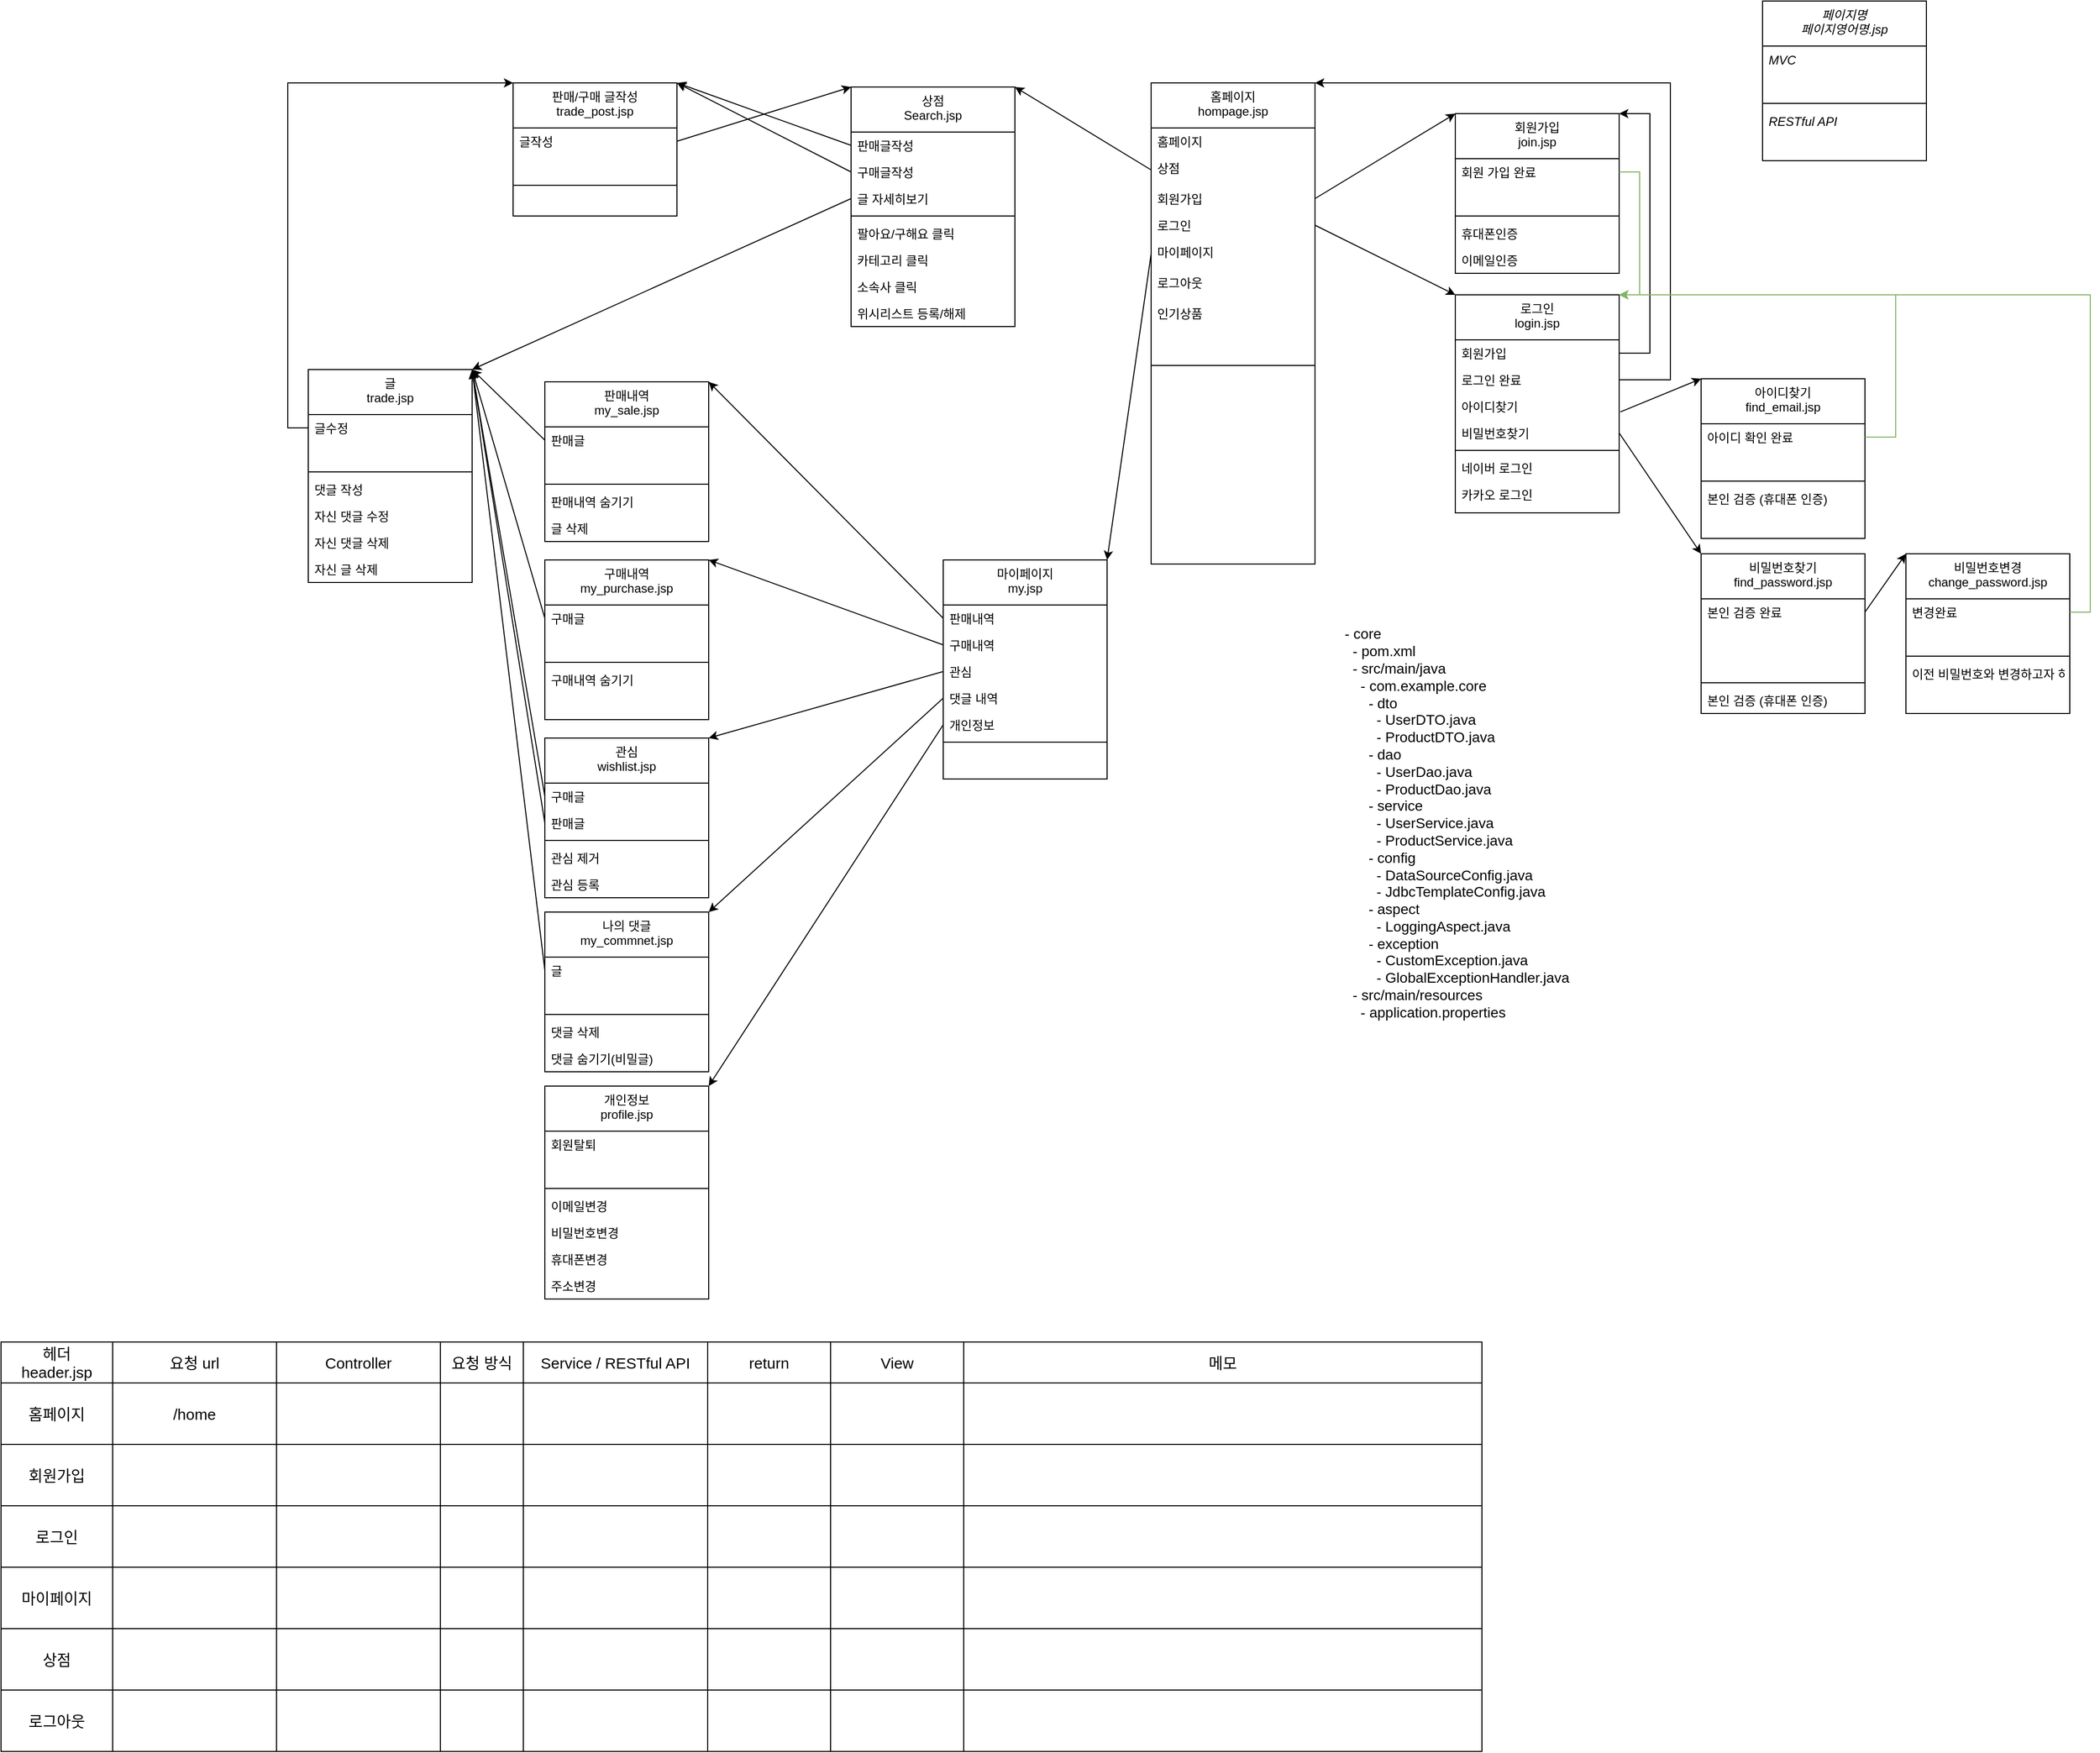 <mxfile version="24.6.1" type="device">
  <diagram id="C5RBs43oDa-KdzZeNtuy" name="Page-1">
    <mxGraphModel dx="3033" dy="2483" grid="1" gridSize="10" guides="1" tooltips="1" connect="1" arrows="1" fold="1" page="1" pageScale="1" pageWidth="827" pageHeight="1169" math="0" shadow="0">
      <root>
        <mxCell id="WIyWlLk6GJQsqaUBKTNV-0" />
        <mxCell id="WIyWlLk6GJQsqaUBKTNV-1" parent="WIyWlLk6GJQsqaUBKTNV-0" />
        <mxCell id="zkfFHV4jXpPFQw0GAbJ--0" value="홈페이지&#xa;hompage.jsp" style="swimlane;fontStyle=0;align=center;verticalAlign=top;childLayout=stackLayout;horizontal=1;startSize=44;horizontalStack=0;resizeParent=1;resizeLast=0;collapsible=1;marginBottom=0;rounded=0;shadow=0;strokeWidth=1;" parent="WIyWlLk6GJQsqaUBKTNV-1" vertex="1">
          <mxGeometry x="333" y="20" width="160" height="470" as="geometry">
            <mxRectangle x="230" y="140" width="160" height="26" as="alternateBounds" />
          </mxGeometry>
        </mxCell>
        <mxCell id="zkfFHV4jXpPFQw0GAbJ--3" value="홈페이지" style="text;align=left;verticalAlign=top;spacingLeft=4;spacingRight=4;overflow=hidden;rotatable=0;points=[[0,0.5],[1,0.5]];portConstraint=eastwest;rounded=0;shadow=0;html=0;" parent="zkfFHV4jXpPFQw0GAbJ--0" vertex="1">
          <mxGeometry y="44" width="160" height="26" as="geometry" />
        </mxCell>
        <mxCell id="zkfFHV4jXpPFQw0GAbJ--5" value="상점" style="text;align=left;verticalAlign=top;spacingLeft=4;spacingRight=4;overflow=hidden;rotatable=0;points=[[0,0.5],[1,0.5]];portConstraint=eastwest;" parent="zkfFHV4jXpPFQw0GAbJ--0" vertex="1">
          <mxGeometry y="70" width="160" height="30" as="geometry" />
        </mxCell>
        <mxCell id="zkfFHV4jXpPFQw0GAbJ--2" value="회원가입" style="text;align=left;verticalAlign=top;spacingLeft=4;spacingRight=4;overflow=hidden;rotatable=0;points=[[0,0.5],[1,0.5]];portConstraint=eastwest;rounded=0;shadow=0;html=0;" parent="zkfFHV4jXpPFQw0GAbJ--0" vertex="1">
          <mxGeometry y="100" width="160" height="26" as="geometry" />
        </mxCell>
        <mxCell id="zkfFHV4jXpPFQw0GAbJ--1" value="로그인" style="text;align=left;verticalAlign=top;spacingLeft=4;spacingRight=4;overflow=hidden;rotatable=0;points=[[0,0.5],[1,0.5]];portConstraint=eastwest;" parent="zkfFHV4jXpPFQw0GAbJ--0" vertex="1">
          <mxGeometry y="126" width="160" height="26" as="geometry" />
        </mxCell>
        <mxCell id="B_jXUJVY9FuCom79Iasl-64" value="마이페이지" style="text;align=left;verticalAlign=top;spacingLeft=4;spacingRight=4;overflow=hidden;rotatable=0;points=[[0,0.5],[1,0.5]];portConstraint=eastwest;" parent="zkfFHV4jXpPFQw0GAbJ--0" vertex="1">
          <mxGeometry y="152" width="160" height="30" as="geometry" />
        </mxCell>
        <mxCell id="B_jXUJVY9FuCom79Iasl-17" value="로그아웃" style="text;align=left;verticalAlign=top;spacingLeft=4;spacingRight=4;overflow=hidden;rotatable=0;points=[[0,0.5],[1,0.5]];portConstraint=eastwest;" parent="zkfFHV4jXpPFQw0GAbJ--0" vertex="1">
          <mxGeometry y="182" width="160" height="30" as="geometry" />
        </mxCell>
        <mxCell id="B_jXUJVY9FuCom79Iasl-63" value="인기상품" style="text;align=left;verticalAlign=top;spacingLeft=4;spacingRight=4;overflow=hidden;rotatable=0;points=[[0,0.5],[1,0.5]];portConstraint=eastwest;" parent="zkfFHV4jXpPFQw0GAbJ--0" vertex="1">
          <mxGeometry y="212" width="160" height="30" as="geometry" />
        </mxCell>
        <mxCell id="GnaTfZqHO4h1AyC1Jkl2-0" value=" " style="text;align=left;verticalAlign=top;spacingLeft=4;spacingRight=4;overflow=hidden;rotatable=0;points=[[0,0.5],[1,0.5]];portConstraint=eastwest;" vertex="1" parent="zkfFHV4jXpPFQw0GAbJ--0">
          <mxGeometry y="242" width="160" height="30" as="geometry" />
        </mxCell>
        <mxCell id="zkfFHV4jXpPFQw0GAbJ--4" value="" style="line;html=1;strokeWidth=1;align=left;verticalAlign=middle;spacingTop=-1;spacingLeft=3;spacingRight=3;rotatable=0;labelPosition=right;points=[];portConstraint=eastwest;" parent="zkfFHV4jXpPFQw0GAbJ--0" vertex="1">
          <mxGeometry y="272" width="160" height="8" as="geometry" />
        </mxCell>
        <mxCell id="zkfFHV4jXpPFQw0GAbJ--6" value="상점&#xa;Search.jsp" style="swimlane;fontStyle=0;align=center;verticalAlign=top;childLayout=stackLayout;horizontal=1;startSize=44;horizontalStack=0;resizeParent=1;resizeLast=0;collapsible=1;marginBottom=0;rounded=0;shadow=0;strokeWidth=1;" parent="WIyWlLk6GJQsqaUBKTNV-1" vertex="1">
          <mxGeometry x="40" y="24" width="160" height="234" as="geometry">
            <mxRectangle x="130" y="380" width="160" height="26" as="alternateBounds" />
          </mxGeometry>
        </mxCell>
        <mxCell id="zkfFHV4jXpPFQw0GAbJ--7" value="판매글작성" style="text;align=left;verticalAlign=top;spacingLeft=4;spacingRight=4;overflow=hidden;rotatable=0;points=[[0,0.5],[1,0.5]];portConstraint=eastwest;" parent="zkfFHV4jXpPFQw0GAbJ--6" vertex="1">
          <mxGeometry y="44" width="160" height="26" as="geometry" />
        </mxCell>
        <mxCell id="zkfFHV4jXpPFQw0GAbJ--8" value="구매글작성" style="text;align=left;verticalAlign=top;spacingLeft=4;spacingRight=4;overflow=hidden;rotatable=0;points=[[0,0.5],[1,0.5]];portConstraint=eastwest;rounded=0;shadow=0;html=0;" parent="zkfFHV4jXpPFQw0GAbJ--6" vertex="1">
          <mxGeometry y="70" width="160" height="26" as="geometry" />
        </mxCell>
        <mxCell id="DUtgSVx4BT-SNeAOG7B5-26" value="글 자세히보기" style="text;align=left;verticalAlign=top;spacingLeft=4;spacingRight=4;overflow=hidden;rotatable=0;points=[[0,0.5],[1,0.5]];portConstraint=eastwest;rounded=0;shadow=0;html=0;" parent="zkfFHV4jXpPFQw0GAbJ--6" vertex="1">
          <mxGeometry y="96" width="160" height="26" as="geometry" />
        </mxCell>
        <mxCell id="zkfFHV4jXpPFQw0GAbJ--9" value="" style="line;html=1;strokeWidth=1;align=left;verticalAlign=middle;spacingTop=-1;spacingLeft=3;spacingRight=3;rotatable=0;labelPosition=right;points=[];portConstraint=eastwest;" parent="zkfFHV4jXpPFQw0GAbJ--6" vertex="1">
          <mxGeometry y="122" width="160" height="8" as="geometry" />
        </mxCell>
        <mxCell id="B_jXUJVY9FuCom79Iasl-60" value="팔아요/구해요 클릭" style="text;align=left;verticalAlign=top;spacingLeft=4;spacingRight=4;overflow=hidden;rotatable=0;points=[[0,0.5],[1,0.5]];portConstraint=eastwest;" parent="zkfFHV4jXpPFQw0GAbJ--6" vertex="1">
          <mxGeometry y="130" width="160" height="26" as="geometry" />
        </mxCell>
        <mxCell id="zkfFHV4jXpPFQw0GAbJ--10" value="카테고리 클릭" style="text;align=left;verticalAlign=top;spacingLeft=4;spacingRight=4;overflow=hidden;rotatable=0;points=[[0,0.5],[1,0.5]];portConstraint=eastwest;fontStyle=0" parent="zkfFHV4jXpPFQw0GAbJ--6" vertex="1">
          <mxGeometry y="156" width="160" height="26" as="geometry" />
        </mxCell>
        <mxCell id="DUtgSVx4BT-SNeAOG7B5-59" value="소속사 클릭" style="text;align=left;verticalAlign=top;spacingLeft=4;spacingRight=4;overflow=hidden;rotatable=0;points=[[0,0.5],[1,0.5]];portConstraint=eastwest;" parent="zkfFHV4jXpPFQw0GAbJ--6" vertex="1">
          <mxGeometry y="182" width="160" height="26" as="geometry" />
        </mxCell>
        <mxCell id="zkfFHV4jXpPFQw0GAbJ--11" value="위시리스트 등록/해제" style="text;align=left;verticalAlign=top;spacingLeft=4;spacingRight=4;overflow=hidden;rotatable=0;points=[[0,0.5],[1,0.5]];portConstraint=eastwest;" parent="zkfFHV4jXpPFQw0GAbJ--6" vertex="1">
          <mxGeometry y="208" width="160" height="26" as="geometry" />
        </mxCell>
        <mxCell id="B_jXUJVY9FuCom79Iasl-0" value="로그인&#xa;login.jsp" style="swimlane;fontStyle=0;align=center;verticalAlign=top;childLayout=stackLayout;horizontal=1;startSize=44;horizontalStack=0;resizeParent=1;resizeLast=0;collapsible=1;marginBottom=0;rounded=0;shadow=0;strokeWidth=1;" parent="WIyWlLk6GJQsqaUBKTNV-1" vertex="1">
          <mxGeometry x="630" y="227" width="160" height="213" as="geometry">
            <mxRectangle x="230" y="140" width="160" height="26" as="alternateBounds" />
          </mxGeometry>
        </mxCell>
        <mxCell id="B_jXUJVY9FuCom79Iasl-2" value="회원가입" style="text;align=left;verticalAlign=top;spacingLeft=4;spacingRight=4;overflow=hidden;rotatable=0;points=[[0,0.5],[1,0.5]];portConstraint=eastwest;rounded=0;shadow=0;html=0;" parent="B_jXUJVY9FuCom79Iasl-0" vertex="1">
          <mxGeometry y="44" width="160" height="26" as="geometry" />
        </mxCell>
        <mxCell id="B_jXUJVY9FuCom79Iasl-1" value="로그인 완료" style="text;align=left;verticalAlign=top;spacingLeft=4;spacingRight=4;overflow=hidden;rotatable=0;points=[[0,0.5],[1,0.5]];portConstraint=eastwest;" parent="B_jXUJVY9FuCom79Iasl-0" vertex="1">
          <mxGeometry y="70" width="160" height="26" as="geometry" />
        </mxCell>
        <mxCell id="B_jXUJVY9FuCom79Iasl-3" value="아이디찾기" style="text;align=left;verticalAlign=top;spacingLeft=4;spacingRight=4;overflow=hidden;rotatable=0;points=[[0,0.5],[1,0.5]];portConstraint=eastwest;rounded=0;shadow=0;html=0;" parent="B_jXUJVY9FuCom79Iasl-0" vertex="1">
          <mxGeometry y="96" width="160" height="26" as="geometry" />
        </mxCell>
        <mxCell id="B_jXUJVY9FuCom79Iasl-5" value="비밀번호찾기" style="text;align=left;verticalAlign=top;spacingLeft=4;spacingRight=4;overflow=hidden;rotatable=0;points=[[0,0.5],[1,0.5]];portConstraint=eastwest;" parent="B_jXUJVY9FuCom79Iasl-0" vertex="1">
          <mxGeometry y="122" width="160" height="26" as="geometry" />
        </mxCell>
        <mxCell id="B_jXUJVY9FuCom79Iasl-4" value="" style="line;html=1;strokeWidth=1;align=left;verticalAlign=middle;spacingTop=-1;spacingLeft=3;spacingRight=3;rotatable=0;labelPosition=right;points=[];portConstraint=eastwest;" parent="B_jXUJVY9FuCom79Iasl-0" vertex="1">
          <mxGeometry y="148" width="160" height="8" as="geometry" />
        </mxCell>
        <mxCell id="DUtgSVx4BT-SNeAOG7B5-53" value="네이버 로그인" style="text;align=left;verticalAlign=top;spacingLeft=4;spacingRight=4;overflow=hidden;rotatable=0;points=[[0,0.5],[1,0.5]];portConstraint=eastwest;" parent="B_jXUJVY9FuCom79Iasl-0" vertex="1">
          <mxGeometry y="156" width="160" height="26" as="geometry" />
        </mxCell>
        <mxCell id="DUtgSVx4BT-SNeAOG7B5-55" value="카카오 로그인" style="text;align=left;verticalAlign=top;spacingLeft=4;spacingRight=4;overflow=hidden;rotatable=0;points=[[0,0.5],[1,0.5]];portConstraint=eastwest;" parent="B_jXUJVY9FuCom79Iasl-0" vertex="1">
          <mxGeometry y="182" width="160" height="26" as="geometry" />
        </mxCell>
        <mxCell id="B_jXUJVY9FuCom79Iasl-7" value="" style="endArrow=classic;html=1;rounded=0;entryX=0;entryY=0;entryDx=0;entryDy=0;exitX=1;exitY=0.5;exitDx=0;exitDy=0;" parent="WIyWlLk6GJQsqaUBKTNV-1" source="zkfFHV4jXpPFQw0GAbJ--1" target="B_jXUJVY9FuCom79Iasl-0" edge="1">
          <mxGeometry width="50" height="50" relative="1" as="geometry">
            <mxPoint x="520" y="195" as="sourcePoint" />
            <mxPoint x="650" y="175" as="targetPoint" />
          </mxGeometry>
        </mxCell>
        <mxCell id="B_jXUJVY9FuCom79Iasl-8" value="회원가입&#xa;join.jsp" style="swimlane;fontStyle=0;align=center;verticalAlign=top;childLayout=stackLayout;horizontal=1;startSize=44;horizontalStack=0;resizeParent=1;resizeLast=0;collapsible=1;marginBottom=0;rounded=0;shadow=0;strokeWidth=1;" parent="WIyWlLk6GJQsqaUBKTNV-1" vertex="1">
          <mxGeometry x="630" y="50" width="160" height="156" as="geometry">
            <mxRectangle x="230" y="140" width="160" height="26" as="alternateBounds" />
          </mxGeometry>
        </mxCell>
        <mxCell id="B_jXUJVY9FuCom79Iasl-9" value="회원 가입 완료" style="text;align=left;verticalAlign=top;spacingLeft=4;spacingRight=4;overflow=hidden;rotatable=0;points=[[0,0.5],[1,0.5]];portConstraint=eastwest;" parent="B_jXUJVY9FuCom79Iasl-8" vertex="1">
          <mxGeometry y="44" width="160" height="26" as="geometry" />
        </mxCell>
        <mxCell id="B_jXUJVY9FuCom79Iasl-10" value=" " style="text;align=left;verticalAlign=top;spacingLeft=4;spacingRight=4;overflow=hidden;rotatable=0;points=[[0,0.5],[1,0.5]];portConstraint=eastwest;rounded=0;shadow=0;html=0;" parent="B_jXUJVY9FuCom79Iasl-8" vertex="1">
          <mxGeometry y="70" width="160" height="26" as="geometry" />
        </mxCell>
        <mxCell id="B_jXUJVY9FuCom79Iasl-12" value="" style="line;html=1;strokeWidth=1;align=left;verticalAlign=middle;spacingTop=-1;spacingLeft=3;spacingRight=3;rotatable=0;labelPosition=right;points=[];portConstraint=eastwest;" parent="B_jXUJVY9FuCom79Iasl-8" vertex="1">
          <mxGeometry y="96" width="160" height="8" as="geometry" />
        </mxCell>
        <mxCell id="B_jXUJVY9FuCom79Iasl-13" value="휴대폰인증" style="text;align=left;verticalAlign=top;spacingLeft=4;spacingRight=4;overflow=hidden;rotatable=0;points=[[0,0.5],[1,0.5]];portConstraint=eastwest;" parent="B_jXUJVY9FuCom79Iasl-8" vertex="1">
          <mxGeometry y="104" width="160" height="26" as="geometry" />
        </mxCell>
        <mxCell id="GnaTfZqHO4h1AyC1Jkl2-1" value="이메일인증" style="text;align=left;verticalAlign=top;spacingLeft=4;spacingRight=4;overflow=hidden;rotatable=0;points=[[0,0.5],[1,0.5]];portConstraint=eastwest;rounded=0;shadow=0;html=0;" vertex="1" parent="B_jXUJVY9FuCom79Iasl-8">
          <mxGeometry y="130" width="160" height="26" as="geometry" />
        </mxCell>
        <mxCell id="B_jXUJVY9FuCom79Iasl-14" value="" style="endArrow=classic;html=1;rounded=0;entryX=0;entryY=0;entryDx=0;entryDy=0;exitX=1;exitY=0.5;exitDx=0;exitDy=0;" parent="WIyWlLk6GJQsqaUBKTNV-1" source="zkfFHV4jXpPFQw0GAbJ--2" target="B_jXUJVY9FuCom79Iasl-8" edge="1">
          <mxGeometry width="50" height="50" relative="1" as="geometry">
            <mxPoint x="513" y="198" as="sourcePoint" />
            <mxPoint x="670" y="141" as="targetPoint" />
          </mxGeometry>
        </mxCell>
        <mxCell id="B_jXUJVY9FuCom79Iasl-15" value="" style="endArrow=classic;html=1;rounded=0;entryX=1;entryY=0;entryDx=0;entryDy=0;exitX=0;exitY=0.5;exitDx=0;exitDy=0;" parent="WIyWlLk6GJQsqaUBKTNV-1" source="zkfFHV4jXpPFQw0GAbJ--5" target="zkfFHV4jXpPFQw0GAbJ--6" edge="1">
          <mxGeometry width="50" height="50" relative="1" as="geometry">
            <mxPoint x="513" y="198" as="sourcePoint" />
            <mxPoint x="670" y="141" as="targetPoint" />
          </mxGeometry>
        </mxCell>
        <mxCell id="B_jXUJVY9FuCom79Iasl-21" value="아이디찾기&#xa;find_email.jsp" style="swimlane;fontStyle=0;align=center;verticalAlign=top;childLayout=stackLayout;horizontal=1;startSize=44;horizontalStack=0;resizeParent=1;resizeLast=0;collapsible=1;marginBottom=0;rounded=0;shadow=0;strokeWidth=1;" parent="WIyWlLk6GJQsqaUBKTNV-1" vertex="1">
          <mxGeometry x="870" y="309" width="160" height="156" as="geometry">
            <mxRectangle x="230" y="140" width="160" height="26" as="alternateBounds" />
          </mxGeometry>
        </mxCell>
        <mxCell id="B_jXUJVY9FuCom79Iasl-26" value="아이디 확인 완료" style="text;align=left;verticalAlign=top;spacingLeft=4;spacingRight=4;overflow=hidden;rotatable=0;points=[[0,0.5],[1,0.5]];portConstraint=eastwest;" parent="B_jXUJVY9FuCom79Iasl-21" vertex="1">
          <mxGeometry y="44" width="160" height="26" as="geometry" />
        </mxCell>
        <mxCell id="B_jXUJVY9FuCom79Iasl-22" value=" " style="text;align=left;verticalAlign=top;spacingLeft=4;spacingRight=4;overflow=hidden;rotatable=0;points=[[0,0.5],[1,0.5]];portConstraint=eastwest;" parent="B_jXUJVY9FuCom79Iasl-21" vertex="1">
          <mxGeometry y="70" width="160" height="26" as="geometry" />
        </mxCell>
        <mxCell id="B_jXUJVY9FuCom79Iasl-25" value="" style="line;html=1;strokeWidth=1;align=left;verticalAlign=middle;spacingTop=-1;spacingLeft=3;spacingRight=3;rotatable=0;labelPosition=right;points=[];portConstraint=eastwest;" parent="B_jXUJVY9FuCom79Iasl-21" vertex="1">
          <mxGeometry y="96" width="160" height="8" as="geometry" />
        </mxCell>
        <mxCell id="DUtgSVx4BT-SNeAOG7B5-49" value="본인 검증 (휴대폰 인증)" style="text;align=left;verticalAlign=top;spacingLeft=4;spacingRight=4;overflow=hidden;rotatable=0;points=[[0,0.5],[1,0.5]];portConstraint=eastwest;" parent="B_jXUJVY9FuCom79Iasl-21" vertex="1">
          <mxGeometry y="104" width="160" height="26" as="geometry" />
        </mxCell>
        <mxCell id="B_jXUJVY9FuCom79Iasl-28" value="비밀번호찾기&#xa;find_password.jsp" style="swimlane;fontStyle=0;align=center;verticalAlign=top;childLayout=stackLayout;horizontal=1;startSize=44;horizontalStack=0;resizeParent=1;resizeLast=0;collapsible=1;marginBottom=0;rounded=0;shadow=0;strokeWidth=1;" parent="WIyWlLk6GJQsqaUBKTNV-1" vertex="1">
          <mxGeometry x="870" y="480" width="160" height="156" as="geometry">
            <mxRectangle x="230" y="140" width="160" height="26" as="alternateBounds" />
          </mxGeometry>
        </mxCell>
        <mxCell id="B_jXUJVY9FuCom79Iasl-29" value="본인 검증 완료" style="text;align=left;verticalAlign=top;spacingLeft=4;spacingRight=4;overflow=hidden;rotatable=0;points=[[0,0.5],[1,0.5]];portConstraint=eastwest;" parent="B_jXUJVY9FuCom79Iasl-28" vertex="1">
          <mxGeometry y="44" width="160" height="26" as="geometry" />
        </mxCell>
        <mxCell id="B_jXUJVY9FuCom79Iasl-30" value=" " style="text;align=left;verticalAlign=top;spacingLeft=4;spacingRight=4;overflow=hidden;rotatable=0;points=[[0,0.5],[1,0.5]];portConstraint=eastwest;rounded=0;shadow=0;html=0;" parent="B_jXUJVY9FuCom79Iasl-28" vertex="1">
          <mxGeometry y="70" width="160" height="26" as="geometry" />
        </mxCell>
        <mxCell id="B_jXUJVY9FuCom79Iasl-31" value=" " style="text;align=left;verticalAlign=top;spacingLeft=4;spacingRight=4;overflow=hidden;rotatable=0;points=[[0,0.5],[1,0.5]];portConstraint=eastwest;rounded=0;shadow=0;html=0;" parent="B_jXUJVY9FuCom79Iasl-28" vertex="1">
          <mxGeometry y="96" width="160" height="26" as="geometry" />
        </mxCell>
        <mxCell id="B_jXUJVY9FuCom79Iasl-32" value="" style="line;html=1;strokeWidth=1;align=left;verticalAlign=middle;spacingTop=-1;spacingLeft=3;spacingRight=3;rotatable=0;labelPosition=right;points=[];portConstraint=eastwest;" parent="B_jXUJVY9FuCom79Iasl-28" vertex="1">
          <mxGeometry y="122" width="160" height="8" as="geometry" />
        </mxCell>
        <mxCell id="B_jXUJVY9FuCom79Iasl-33" value="본인 검증 (휴대폰 인증)" style="text;align=left;verticalAlign=top;spacingLeft=4;spacingRight=4;overflow=hidden;rotatable=0;points=[[0,0.5],[1,0.5]];portConstraint=eastwest;" parent="B_jXUJVY9FuCom79Iasl-28" vertex="1">
          <mxGeometry y="130" width="160" height="26" as="geometry" />
        </mxCell>
        <mxCell id="B_jXUJVY9FuCom79Iasl-34" value="" style="endArrow=classic;html=1;rounded=0;exitX=1;exitY=0.5;exitDx=0;exitDy=0;entryX=0;entryY=0;entryDx=0;entryDy=0;" parent="WIyWlLk6GJQsqaUBKTNV-1" source="B_jXUJVY9FuCom79Iasl-5" target="B_jXUJVY9FuCom79Iasl-28" edge="1">
          <mxGeometry width="50" height="50" relative="1" as="geometry">
            <mxPoint x="830" y="379" as="sourcePoint" />
            <mxPoint x="900" y="270" as="targetPoint" />
          </mxGeometry>
        </mxCell>
        <mxCell id="B_jXUJVY9FuCom79Iasl-48" value="페이지명&#xa;페이지영어명.jsp" style="swimlane;fontStyle=2;align=center;verticalAlign=top;childLayout=stackLayout;horizontal=1;startSize=44;horizontalStack=0;resizeParent=1;resizeLast=0;collapsible=1;marginBottom=0;rounded=0;shadow=0;strokeWidth=1;" parent="WIyWlLk6GJQsqaUBKTNV-1" vertex="1">
          <mxGeometry x="930" y="-60" width="160" height="156" as="geometry">
            <mxRectangle x="130" y="380" width="160" height="26" as="alternateBounds" />
          </mxGeometry>
        </mxCell>
        <mxCell id="B_jXUJVY9FuCom79Iasl-49" value="MVC" style="text;align=left;verticalAlign=top;spacingLeft=4;spacingRight=4;overflow=hidden;rotatable=0;points=[[0,0.5],[1,0.5]];portConstraint=eastwest;fontStyle=2" parent="B_jXUJVY9FuCom79Iasl-48" vertex="1">
          <mxGeometry y="44" width="160" height="26" as="geometry" />
        </mxCell>
        <mxCell id="B_jXUJVY9FuCom79Iasl-50" value=" " style="text;align=left;verticalAlign=top;spacingLeft=4;spacingRight=4;overflow=hidden;rotatable=0;points=[[0,0.5],[1,0.5]];portConstraint=eastwest;rounded=0;shadow=0;html=0;" parent="B_jXUJVY9FuCom79Iasl-48" vertex="1">
          <mxGeometry y="70" width="160" height="26" as="geometry" />
        </mxCell>
        <mxCell id="B_jXUJVY9FuCom79Iasl-51" value="" style="line;html=1;strokeWidth=1;align=left;verticalAlign=middle;spacingTop=-1;spacingLeft=3;spacingRight=3;rotatable=0;labelPosition=right;points=[];portConstraint=eastwest;" parent="B_jXUJVY9FuCom79Iasl-48" vertex="1">
          <mxGeometry y="96" width="160" height="8" as="geometry" />
        </mxCell>
        <mxCell id="B_jXUJVY9FuCom79Iasl-52" value="RESTful API" style="text;align=left;verticalAlign=top;spacingLeft=4;spacingRight=4;overflow=hidden;rotatable=0;points=[[0,0.5],[1,0.5]];portConstraint=eastwest;fontStyle=2" parent="B_jXUJVY9FuCom79Iasl-48" vertex="1">
          <mxGeometry y="104" width="160" height="26" as="geometry" />
        </mxCell>
        <mxCell id="B_jXUJVY9FuCom79Iasl-53" value=" " style="text;align=left;verticalAlign=top;spacingLeft=4;spacingRight=4;overflow=hidden;rotatable=0;points=[[0,0.5],[1,0.5]];portConstraint=eastwest;" parent="B_jXUJVY9FuCom79Iasl-48" vertex="1">
          <mxGeometry y="130" width="160" height="26" as="geometry" />
        </mxCell>
        <mxCell id="B_jXUJVY9FuCom79Iasl-54" value="판매/구매 글작성&#xa;trade_post.jsp" style="swimlane;fontStyle=0;align=center;verticalAlign=top;childLayout=stackLayout;horizontal=1;startSize=44;horizontalStack=0;resizeParent=1;resizeLast=0;collapsible=1;marginBottom=0;rounded=0;shadow=0;strokeWidth=1;" parent="WIyWlLk6GJQsqaUBKTNV-1" vertex="1">
          <mxGeometry x="-290" y="20" width="160" height="130" as="geometry">
            <mxRectangle x="130" y="380" width="160" height="26" as="alternateBounds" />
          </mxGeometry>
        </mxCell>
        <mxCell id="B_jXUJVY9FuCom79Iasl-55" value="글작성" style="text;align=left;verticalAlign=top;spacingLeft=4;spacingRight=4;overflow=hidden;rotatable=0;points=[[0,0.5],[1,0.5]];portConstraint=eastwest;" parent="B_jXUJVY9FuCom79Iasl-54" vertex="1">
          <mxGeometry y="44" width="160" height="26" as="geometry" />
        </mxCell>
        <mxCell id="B_jXUJVY9FuCom79Iasl-56" value=" " style="text;align=left;verticalAlign=top;spacingLeft=4;spacingRight=4;overflow=hidden;rotatable=0;points=[[0,0.5],[1,0.5]];portConstraint=eastwest;rounded=0;shadow=0;html=0;" parent="B_jXUJVY9FuCom79Iasl-54" vertex="1">
          <mxGeometry y="70" width="160" height="26" as="geometry" />
        </mxCell>
        <mxCell id="B_jXUJVY9FuCom79Iasl-57" value="" style="line;html=1;strokeWidth=1;align=left;verticalAlign=middle;spacingTop=-1;spacingLeft=3;spacingRight=3;rotatable=0;labelPosition=right;points=[];portConstraint=eastwest;" parent="B_jXUJVY9FuCom79Iasl-54" vertex="1">
          <mxGeometry y="96" width="160" height="8" as="geometry" />
        </mxCell>
        <mxCell id="B_jXUJVY9FuCom79Iasl-59" value=" " style="text;align=left;verticalAlign=top;spacingLeft=4;spacingRight=4;overflow=hidden;rotatable=0;points=[[0,0.5],[1,0.5]];portConstraint=eastwest;" parent="B_jXUJVY9FuCom79Iasl-54" vertex="1">
          <mxGeometry y="104" width="160" height="26" as="geometry" />
        </mxCell>
        <mxCell id="B_jXUJVY9FuCom79Iasl-61" value="" style="endArrow=classic;html=1;rounded=0;entryX=1;entryY=0;entryDx=0;entryDy=0;exitX=0;exitY=0.5;exitDx=0;exitDy=0;" parent="WIyWlLk6GJQsqaUBKTNV-1" source="zkfFHV4jXpPFQw0GAbJ--7" target="B_jXUJVY9FuCom79Iasl-54" edge="1">
          <mxGeometry width="50" height="50" relative="1" as="geometry">
            <mxPoint x="23" y="262" as="sourcePoint" />
            <mxPoint x="-120" y="125" as="targetPoint" />
          </mxGeometry>
        </mxCell>
        <mxCell id="B_jXUJVY9FuCom79Iasl-62" value="" style="endArrow=classic;html=1;rounded=0;entryX=1;entryY=0;entryDx=0;entryDy=0;exitX=0;exitY=0.5;exitDx=0;exitDy=0;" parent="WIyWlLk6GJQsqaUBKTNV-1" source="zkfFHV4jXpPFQw0GAbJ--8" target="B_jXUJVY9FuCom79Iasl-54" edge="1">
          <mxGeometry width="50" height="50" relative="1" as="geometry">
            <mxPoint x="50" y="258" as="sourcePoint" />
            <mxPoint x="-70.0" y="329.0" as="targetPoint" />
          </mxGeometry>
        </mxCell>
        <mxCell id="B_jXUJVY9FuCom79Iasl-65" value="마이페이지&#xa;my.jsp" style="swimlane;fontStyle=0;align=center;verticalAlign=top;childLayout=stackLayout;horizontal=1;startSize=44;horizontalStack=0;resizeParent=1;resizeLast=0;collapsible=1;marginBottom=0;rounded=0;shadow=0;strokeWidth=1;" parent="WIyWlLk6GJQsqaUBKTNV-1" vertex="1">
          <mxGeometry x="130" y="486" width="160" height="214" as="geometry">
            <mxRectangle x="130" y="380" width="160" height="26" as="alternateBounds" />
          </mxGeometry>
        </mxCell>
        <mxCell id="B_jXUJVY9FuCom79Iasl-66" value="판매내역" style="text;align=left;verticalAlign=top;spacingLeft=4;spacingRight=4;overflow=hidden;rotatable=0;points=[[0,0.5],[1,0.5]];portConstraint=eastwest;" parent="B_jXUJVY9FuCom79Iasl-65" vertex="1">
          <mxGeometry y="44" width="160" height="26" as="geometry" />
        </mxCell>
        <mxCell id="B_jXUJVY9FuCom79Iasl-71" value="구매내역" style="text;align=left;verticalAlign=top;spacingLeft=4;spacingRight=4;overflow=hidden;rotatable=0;points=[[0,0.5],[1,0.5]];portConstraint=eastwest;rounded=0;shadow=0;html=0;" parent="B_jXUJVY9FuCom79Iasl-65" vertex="1">
          <mxGeometry y="70" width="160" height="26" as="geometry" />
        </mxCell>
        <mxCell id="B_jXUJVY9FuCom79Iasl-72" value="관심" style="text;align=left;verticalAlign=top;spacingLeft=4;spacingRight=4;overflow=hidden;rotatable=0;points=[[0,0.5],[1,0.5]];portConstraint=eastwest;rounded=0;shadow=0;html=0;" parent="B_jXUJVY9FuCom79Iasl-65" vertex="1">
          <mxGeometry y="96" width="160" height="26" as="geometry" />
        </mxCell>
        <mxCell id="B_jXUJVY9FuCom79Iasl-67" value="댓글 내역" style="text;align=left;verticalAlign=top;spacingLeft=4;spacingRight=4;overflow=hidden;rotatable=0;points=[[0,0.5],[1,0.5]];portConstraint=eastwest;rounded=0;shadow=0;html=0;" parent="B_jXUJVY9FuCom79Iasl-65" vertex="1">
          <mxGeometry y="122" width="160" height="26" as="geometry" />
        </mxCell>
        <mxCell id="DUtgSVx4BT-SNeAOG7B5-62" value="개인정보" style="text;align=left;verticalAlign=top;spacingLeft=4;spacingRight=4;overflow=hidden;rotatable=0;points=[[0,0.5],[1,0.5]];portConstraint=eastwest;rounded=0;shadow=0;html=0;" parent="B_jXUJVY9FuCom79Iasl-65" vertex="1">
          <mxGeometry y="148" width="160" height="26" as="geometry" />
        </mxCell>
        <mxCell id="B_jXUJVY9FuCom79Iasl-68" value="" style="line;html=1;strokeWidth=1;align=left;verticalAlign=middle;spacingTop=-1;spacingLeft=3;spacingRight=3;rotatable=0;labelPosition=right;points=[];portConstraint=eastwest;" parent="B_jXUJVY9FuCom79Iasl-65" vertex="1">
          <mxGeometry y="174" width="160" height="8" as="geometry" />
        </mxCell>
        <mxCell id="B_jXUJVY9FuCom79Iasl-69" value=" " style="text;align=left;verticalAlign=top;spacingLeft=4;spacingRight=4;overflow=hidden;rotatable=0;points=[[0,0.5],[1,0.5]];portConstraint=eastwest;fontStyle=0" parent="B_jXUJVY9FuCom79Iasl-65" vertex="1">
          <mxGeometry y="182" width="160" height="26" as="geometry" />
        </mxCell>
        <mxCell id="B_jXUJVY9FuCom79Iasl-73" value="관심&#xa;wishlist.jsp" style="swimlane;fontStyle=0;align=center;verticalAlign=top;childLayout=stackLayout;horizontal=1;startSize=44;horizontalStack=0;resizeParent=1;resizeLast=0;collapsible=1;marginBottom=0;rounded=0;shadow=0;strokeWidth=1;" parent="WIyWlLk6GJQsqaUBKTNV-1" vertex="1">
          <mxGeometry x="-259" y="660" width="160" height="156" as="geometry">
            <mxRectangle x="130" y="380" width="160" height="26" as="alternateBounds" />
          </mxGeometry>
        </mxCell>
        <mxCell id="B_jXUJVY9FuCom79Iasl-74" value="구매글" style="text;align=left;verticalAlign=top;spacingLeft=4;spacingRight=4;overflow=hidden;rotatable=0;points=[[0,0.5],[1,0.5]];portConstraint=eastwest;" parent="B_jXUJVY9FuCom79Iasl-73" vertex="1">
          <mxGeometry y="44" width="160" height="26" as="geometry" />
        </mxCell>
        <mxCell id="B_jXUJVY9FuCom79Iasl-75" value="판매글" style="text;align=left;verticalAlign=top;spacingLeft=4;spacingRight=4;overflow=hidden;rotatable=0;points=[[0,0.5],[1,0.5]];portConstraint=eastwest;rounded=0;shadow=0;html=0;" parent="B_jXUJVY9FuCom79Iasl-73" vertex="1">
          <mxGeometry y="70" width="160" height="26" as="geometry" />
        </mxCell>
        <mxCell id="B_jXUJVY9FuCom79Iasl-76" value="" style="line;html=1;strokeWidth=1;align=left;verticalAlign=middle;spacingTop=-1;spacingLeft=3;spacingRight=3;rotatable=0;labelPosition=right;points=[];portConstraint=eastwest;" parent="B_jXUJVY9FuCom79Iasl-73" vertex="1">
          <mxGeometry y="96" width="160" height="8" as="geometry" />
        </mxCell>
        <mxCell id="B_jXUJVY9FuCom79Iasl-77" value="관심 제거" style="text;align=left;verticalAlign=top;spacingLeft=4;spacingRight=4;overflow=hidden;rotatable=0;points=[[0,0.5],[1,0.5]];portConstraint=eastwest;fontStyle=0" parent="B_jXUJVY9FuCom79Iasl-73" vertex="1">
          <mxGeometry y="104" width="160" height="26" as="geometry" />
        </mxCell>
        <mxCell id="B_jXUJVY9FuCom79Iasl-78" value="관심 등록" style="text;align=left;verticalAlign=top;spacingLeft=4;spacingRight=4;overflow=hidden;rotatable=0;points=[[0,0.5],[1,0.5]];portConstraint=eastwest;" parent="B_jXUJVY9FuCom79Iasl-73" vertex="1">
          <mxGeometry y="130" width="160" height="26" as="geometry" />
        </mxCell>
        <mxCell id="B_jXUJVY9FuCom79Iasl-79" style="rounded=0;orthogonalLoop=1;jettySize=auto;html=1;exitX=1;exitY=0.5;exitDx=0;exitDy=0;entryX=0;entryY=0;entryDx=0;entryDy=0;" parent="WIyWlLk6GJQsqaUBKTNV-1" source="B_jXUJVY9FuCom79Iasl-55" target="zkfFHV4jXpPFQw0GAbJ--6" edge="1">
          <mxGeometry relative="1" as="geometry" />
        </mxCell>
        <mxCell id="DUtgSVx4BT-SNeAOG7B5-0" style="rounded=0;orthogonalLoop=1;jettySize=auto;html=1;entryX=1;entryY=0;entryDx=0;entryDy=0;exitX=0;exitY=0.5;exitDx=0;exitDy=0;" parent="WIyWlLk6GJQsqaUBKTNV-1" source="B_jXUJVY9FuCom79Iasl-64" target="B_jXUJVY9FuCom79Iasl-65" edge="1">
          <mxGeometry relative="1" as="geometry">
            <mxPoint x="310" y="220" as="sourcePoint" />
          </mxGeometry>
        </mxCell>
        <mxCell id="DUtgSVx4BT-SNeAOG7B5-1" style="rounded=0;orthogonalLoop=1;jettySize=auto;html=1;exitX=0;exitY=0.5;exitDx=0;exitDy=0;entryX=1;entryY=0;entryDx=0;entryDy=0;" parent="WIyWlLk6GJQsqaUBKTNV-1" source="B_jXUJVY9FuCom79Iasl-72" target="B_jXUJVY9FuCom79Iasl-73" edge="1">
          <mxGeometry relative="1" as="geometry" />
        </mxCell>
        <mxCell id="DUtgSVx4BT-SNeAOG7B5-2" value="판매내역&#xa;my_sale.jsp" style="swimlane;fontStyle=0;align=center;verticalAlign=top;childLayout=stackLayout;horizontal=1;startSize=44;horizontalStack=0;resizeParent=1;resizeLast=0;collapsible=1;marginBottom=0;rounded=0;shadow=0;strokeWidth=1;" parent="WIyWlLk6GJQsqaUBKTNV-1" vertex="1">
          <mxGeometry x="-259" y="312" width="160" height="156" as="geometry">
            <mxRectangle x="130" y="380" width="160" height="26" as="alternateBounds" />
          </mxGeometry>
        </mxCell>
        <mxCell id="DUtgSVx4BT-SNeAOG7B5-3" value="판매글" style="text;align=left;verticalAlign=top;spacingLeft=4;spacingRight=4;overflow=hidden;rotatable=0;points=[[0,0.5],[1,0.5]];portConstraint=eastwest;" parent="DUtgSVx4BT-SNeAOG7B5-2" vertex="1">
          <mxGeometry y="44" width="160" height="26" as="geometry" />
        </mxCell>
        <mxCell id="DUtgSVx4BT-SNeAOG7B5-4" value=" " style="text;align=left;verticalAlign=top;spacingLeft=4;spacingRight=4;overflow=hidden;rotatable=0;points=[[0,0.5],[1,0.5]];portConstraint=eastwest;rounded=0;shadow=0;html=0;" parent="DUtgSVx4BT-SNeAOG7B5-2" vertex="1">
          <mxGeometry y="70" width="160" height="26" as="geometry" />
        </mxCell>
        <mxCell id="DUtgSVx4BT-SNeAOG7B5-5" value="" style="line;html=1;strokeWidth=1;align=left;verticalAlign=middle;spacingTop=-1;spacingLeft=3;spacingRight=3;rotatable=0;labelPosition=right;points=[];portConstraint=eastwest;" parent="DUtgSVx4BT-SNeAOG7B5-2" vertex="1">
          <mxGeometry y="96" width="160" height="8" as="geometry" />
        </mxCell>
        <mxCell id="DUtgSVx4BT-SNeAOG7B5-6" value="판매내역 숨기기" style="text;align=left;verticalAlign=top;spacingLeft=4;spacingRight=4;overflow=hidden;rotatable=0;points=[[0,0.5],[1,0.5]];portConstraint=eastwest;fontStyle=0" parent="DUtgSVx4BT-SNeAOG7B5-2" vertex="1">
          <mxGeometry y="104" width="160" height="26" as="geometry" />
        </mxCell>
        <mxCell id="DUtgSVx4BT-SNeAOG7B5-7" value="글 삭제" style="text;align=left;verticalAlign=top;spacingLeft=4;spacingRight=4;overflow=hidden;rotatable=0;points=[[0,0.5],[1,0.5]];portConstraint=eastwest;" parent="DUtgSVx4BT-SNeAOG7B5-2" vertex="1">
          <mxGeometry y="130" width="160" height="26" as="geometry" />
        </mxCell>
        <mxCell id="DUtgSVx4BT-SNeAOG7B5-8" style="rounded=0;orthogonalLoop=1;jettySize=auto;html=1;entryX=1;entryY=0;entryDx=0;entryDy=0;exitX=0;exitY=0.5;exitDx=0;exitDy=0;" parent="WIyWlLk6GJQsqaUBKTNV-1" source="B_jXUJVY9FuCom79Iasl-66" target="DUtgSVx4BT-SNeAOG7B5-2" edge="1">
          <mxGeometry relative="1" as="geometry" />
        </mxCell>
        <mxCell id="DUtgSVx4BT-SNeAOG7B5-9" value="구매내역&#xa;my_purchase.jsp" style="swimlane;fontStyle=0;align=center;verticalAlign=top;childLayout=stackLayout;horizontal=1;startSize=44;horizontalStack=0;resizeParent=1;resizeLast=0;collapsible=1;marginBottom=0;rounded=0;shadow=0;strokeWidth=1;" parent="WIyWlLk6GJQsqaUBKTNV-1" vertex="1">
          <mxGeometry x="-259" y="486" width="160" height="156" as="geometry">
            <mxRectangle x="130" y="380" width="160" height="26" as="alternateBounds" />
          </mxGeometry>
        </mxCell>
        <mxCell id="DUtgSVx4BT-SNeAOG7B5-10" value="구매글" style="text;align=left;verticalAlign=top;spacingLeft=4;spacingRight=4;overflow=hidden;rotatable=0;points=[[0,0.5],[1,0.5]];portConstraint=eastwest;" parent="DUtgSVx4BT-SNeAOG7B5-9" vertex="1">
          <mxGeometry y="44" width="160" height="26" as="geometry" />
        </mxCell>
        <mxCell id="DUtgSVx4BT-SNeAOG7B5-11" value=" " style="text;align=left;verticalAlign=top;spacingLeft=4;spacingRight=4;overflow=hidden;rotatable=0;points=[[0,0.5],[1,0.5]];portConstraint=eastwest;rounded=0;shadow=0;html=0;" parent="DUtgSVx4BT-SNeAOG7B5-9" vertex="1">
          <mxGeometry y="70" width="160" height="26" as="geometry" />
        </mxCell>
        <mxCell id="DUtgSVx4BT-SNeAOG7B5-12" value="" style="line;html=1;strokeWidth=1;align=left;verticalAlign=middle;spacingTop=-1;spacingLeft=3;spacingRight=3;rotatable=0;labelPosition=right;points=[];portConstraint=eastwest;" parent="DUtgSVx4BT-SNeAOG7B5-9" vertex="1">
          <mxGeometry y="96" width="160" height="8" as="geometry" />
        </mxCell>
        <mxCell id="DUtgSVx4BT-SNeAOG7B5-13" value="구매내역 숨기기" style="text;align=left;verticalAlign=top;spacingLeft=4;spacingRight=4;overflow=hidden;rotatable=0;points=[[0,0.5],[1,0.5]];portConstraint=eastwest;fontStyle=0" parent="DUtgSVx4BT-SNeAOG7B5-9" vertex="1">
          <mxGeometry y="104" width="160" height="26" as="geometry" />
        </mxCell>
        <mxCell id="DUtgSVx4BT-SNeAOG7B5-14" value=" " style="text;align=left;verticalAlign=top;spacingLeft=4;spacingRight=4;overflow=hidden;rotatable=0;points=[[0,0.5],[1,0.5]];portConstraint=eastwest;" parent="DUtgSVx4BT-SNeAOG7B5-9" vertex="1">
          <mxGeometry y="130" width="160" height="26" as="geometry" />
        </mxCell>
        <mxCell id="DUtgSVx4BT-SNeAOG7B5-15" style="rounded=0;orthogonalLoop=1;jettySize=auto;html=1;entryX=1;entryY=0;entryDx=0;entryDy=0;exitX=0;exitY=0.5;exitDx=0;exitDy=0;" parent="WIyWlLk6GJQsqaUBKTNV-1" source="B_jXUJVY9FuCom79Iasl-71" target="DUtgSVx4BT-SNeAOG7B5-9" edge="1">
          <mxGeometry relative="1" as="geometry" />
        </mxCell>
        <mxCell id="DUtgSVx4BT-SNeAOG7B5-16" value="글&#xa;trade.jsp" style="swimlane;fontStyle=0;align=center;verticalAlign=top;childLayout=stackLayout;horizontal=1;startSize=44;horizontalStack=0;resizeParent=1;resizeLast=0;collapsible=1;marginBottom=0;rounded=0;shadow=0;strokeWidth=1;" parent="WIyWlLk6GJQsqaUBKTNV-1" vertex="1">
          <mxGeometry x="-490" y="300" width="160" height="208" as="geometry">
            <mxRectangle x="130" y="380" width="160" height="26" as="alternateBounds" />
          </mxGeometry>
        </mxCell>
        <mxCell id="DUtgSVx4BT-SNeAOG7B5-17" value="글수정" style="text;align=left;verticalAlign=top;spacingLeft=4;spacingRight=4;overflow=hidden;rotatable=0;points=[[0,0.5],[1,0.5]];portConstraint=eastwest;" parent="DUtgSVx4BT-SNeAOG7B5-16" vertex="1">
          <mxGeometry y="44" width="160" height="26" as="geometry" />
        </mxCell>
        <mxCell id="DUtgSVx4BT-SNeAOG7B5-18" value=" " style="text;align=left;verticalAlign=top;spacingLeft=4;spacingRight=4;overflow=hidden;rotatable=0;points=[[0,0.5],[1,0.5]];portConstraint=eastwest;rounded=0;shadow=0;html=0;" parent="DUtgSVx4BT-SNeAOG7B5-16" vertex="1">
          <mxGeometry y="70" width="160" height="26" as="geometry" />
        </mxCell>
        <mxCell id="DUtgSVx4BT-SNeAOG7B5-19" value="" style="line;html=1;strokeWidth=1;align=left;verticalAlign=middle;spacingTop=-1;spacingLeft=3;spacingRight=3;rotatable=0;labelPosition=right;points=[];portConstraint=eastwest;" parent="DUtgSVx4BT-SNeAOG7B5-16" vertex="1">
          <mxGeometry y="96" width="160" height="8" as="geometry" />
        </mxCell>
        <mxCell id="DUtgSVx4BT-SNeAOG7B5-20" value="댓글 작성" style="text;align=left;verticalAlign=top;spacingLeft=4;spacingRight=4;overflow=hidden;rotatable=0;points=[[0,0.5],[1,0.5]];portConstraint=eastwest;fontStyle=0" parent="DUtgSVx4BT-SNeAOG7B5-16" vertex="1">
          <mxGeometry y="104" width="160" height="26" as="geometry" />
        </mxCell>
        <mxCell id="DUtgSVx4BT-SNeAOG7B5-21" value="자신 댓글 수정" style="text;align=left;verticalAlign=top;spacingLeft=4;spacingRight=4;overflow=hidden;rotatable=0;points=[[0,0.5],[1,0.5]];portConstraint=eastwest;" parent="DUtgSVx4BT-SNeAOG7B5-16" vertex="1">
          <mxGeometry y="130" width="160" height="26" as="geometry" />
        </mxCell>
        <mxCell id="DUtgSVx4BT-SNeAOG7B5-28" value="자신 댓글 삭제" style="text;align=left;verticalAlign=top;spacingLeft=4;spacingRight=4;overflow=hidden;rotatable=0;points=[[0,0.5],[1,0.5]];portConstraint=eastwest;fontStyle=0" parent="DUtgSVx4BT-SNeAOG7B5-16" vertex="1">
          <mxGeometry y="156" width="160" height="26" as="geometry" />
        </mxCell>
        <mxCell id="DUtgSVx4BT-SNeAOG7B5-61" value="자신 글 삭제" style="text;align=left;verticalAlign=top;spacingLeft=4;spacingRight=4;overflow=hidden;rotatable=0;points=[[0,0.5],[1,0.5]];portConstraint=eastwest;fontStyle=0" parent="DUtgSVx4BT-SNeAOG7B5-16" vertex="1">
          <mxGeometry y="182" width="160" height="26" as="geometry" />
        </mxCell>
        <mxCell id="DUtgSVx4BT-SNeAOG7B5-22" style="rounded=0;orthogonalLoop=1;jettySize=auto;html=1;exitX=0;exitY=0.5;exitDx=0;exitDy=0;entryX=1;entryY=0;entryDx=0;entryDy=0;" parent="WIyWlLk6GJQsqaUBKTNV-1" source="DUtgSVx4BT-SNeAOG7B5-10" target="DUtgSVx4BT-SNeAOG7B5-16" edge="1">
          <mxGeometry relative="1" as="geometry" />
        </mxCell>
        <mxCell id="DUtgSVx4BT-SNeAOG7B5-24" style="rounded=0;orthogonalLoop=1;jettySize=auto;html=1;exitX=0;exitY=0.5;exitDx=0;exitDy=0;entryX=1;entryY=0;entryDx=0;entryDy=0;" parent="WIyWlLk6GJQsqaUBKTNV-1" source="B_jXUJVY9FuCom79Iasl-74" target="DUtgSVx4BT-SNeAOG7B5-16" edge="1">
          <mxGeometry relative="1" as="geometry" />
        </mxCell>
        <mxCell id="DUtgSVx4BT-SNeAOG7B5-25" style="rounded=0;orthogonalLoop=1;jettySize=auto;html=1;exitX=0;exitY=0.5;exitDx=0;exitDy=0;entryX=1;entryY=0;entryDx=0;entryDy=0;" parent="WIyWlLk6GJQsqaUBKTNV-1" source="B_jXUJVY9FuCom79Iasl-75" target="DUtgSVx4BT-SNeAOG7B5-16" edge="1">
          <mxGeometry relative="1" as="geometry" />
        </mxCell>
        <mxCell id="DUtgSVx4BT-SNeAOG7B5-29" value="나의 댓글&#xa;my_commnet.jsp" style="swimlane;fontStyle=0;align=center;verticalAlign=top;childLayout=stackLayout;horizontal=1;startSize=44;horizontalStack=0;resizeParent=1;resizeLast=0;collapsible=1;marginBottom=0;rounded=0;shadow=0;strokeWidth=1;" parent="WIyWlLk6GJQsqaUBKTNV-1" vertex="1">
          <mxGeometry x="-259" y="830" width="160" height="156" as="geometry">
            <mxRectangle x="130" y="380" width="160" height="26" as="alternateBounds" />
          </mxGeometry>
        </mxCell>
        <mxCell id="DUtgSVx4BT-SNeAOG7B5-30" value="글" style="text;align=left;verticalAlign=top;spacingLeft=4;spacingRight=4;overflow=hidden;rotatable=0;points=[[0,0.5],[1,0.5]];portConstraint=eastwest;" parent="DUtgSVx4BT-SNeAOG7B5-29" vertex="1">
          <mxGeometry y="44" width="160" height="26" as="geometry" />
        </mxCell>
        <mxCell id="DUtgSVx4BT-SNeAOG7B5-31" value=" " style="text;align=left;verticalAlign=top;spacingLeft=4;spacingRight=4;overflow=hidden;rotatable=0;points=[[0,0.5],[1,0.5]];portConstraint=eastwest;rounded=0;shadow=0;html=0;" parent="DUtgSVx4BT-SNeAOG7B5-29" vertex="1">
          <mxGeometry y="70" width="160" height="26" as="geometry" />
        </mxCell>
        <mxCell id="DUtgSVx4BT-SNeAOG7B5-32" value="" style="line;html=1;strokeWidth=1;align=left;verticalAlign=middle;spacingTop=-1;spacingLeft=3;spacingRight=3;rotatable=0;labelPosition=right;points=[];portConstraint=eastwest;" parent="DUtgSVx4BT-SNeAOG7B5-29" vertex="1">
          <mxGeometry y="96" width="160" height="8" as="geometry" />
        </mxCell>
        <mxCell id="DUtgSVx4BT-SNeAOG7B5-33" value="댓글 삭제" style="text;align=left;verticalAlign=top;spacingLeft=4;spacingRight=4;overflow=hidden;rotatable=0;points=[[0,0.5],[1,0.5]];portConstraint=eastwest;fontStyle=0" parent="DUtgSVx4BT-SNeAOG7B5-29" vertex="1">
          <mxGeometry y="104" width="160" height="26" as="geometry" />
        </mxCell>
        <mxCell id="DUtgSVx4BT-SNeAOG7B5-34" value="댓글 숨기기(비밀글)" style="text;align=left;verticalAlign=top;spacingLeft=4;spacingRight=4;overflow=hidden;rotatable=0;points=[[0,0.5],[1,0.5]];portConstraint=eastwest;" parent="DUtgSVx4BT-SNeAOG7B5-29" vertex="1">
          <mxGeometry y="130" width="160" height="26" as="geometry" />
        </mxCell>
        <mxCell id="DUtgSVx4BT-SNeAOG7B5-35" style="rounded=0;orthogonalLoop=1;jettySize=auto;html=1;entryX=1;entryY=0;entryDx=0;entryDy=0;exitX=0;exitY=0.5;exitDx=0;exitDy=0;" parent="WIyWlLk6GJQsqaUBKTNV-1" source="B_jXUJVY9FuCom79Iasl-67" target="DUtgSVx4BT-SNeAOG7B5-29" edge="1">
          <mxGeometry relative="1" as="geometry" />
        </mxCell>
        <mxCell id="DUtgSVx4BT-SNeAOG7B5-36" style="rounded=0;orthogonalLoop=1;jettySize=auto;html=1;entryX=1;entryY=0;entryDx=0;entryDy=0;exitX=0;exitY=0.5;exitDx=0;exitDy=0;" parent="WIyWlLk6GJQsqaUBKTNV-1" source="DUtgSVx4BT-SNeAOG7B5-30" target="DUtgSVx4BT-SNeAOG7B5-16" edge="1">
          <mxGeometry relative="1" as="geometry" />
        </mxCell>
        <mxCell id="DUtgSVx4BT-SNeAOG7B5-37" value="비밀번호변경&#xa;change_password.jsp" style="swimlane;fontStyle=0;align=center;verticalAlign=top;childLayout=stackLayout;horizontal=1;startSize=44;horizontalStack=0;resizeParent=1;resizeLast=0;collapsible=1;marginBottom=0;rounded=0;shadow=0;strokeWidth=1;" parent="WIyWlLk6GJQsqaUBKTNV-1" vertex="1">
          <mxGeometry x="1070" y="480" width="160" height="156" as="geometry">
            <mxRectangle x="130" y="380" width="160" height="26" as="alternateBounds" />
          </mxGeometry>
        </mxCell>
        <mxCell id="DUtgSVx4BT-SNeAOG7B5-38" value="변경완료" style="text;align=left;verticalAlign=top;spacingLeft=4;spacingRight=4;overflow=hidden;rotatable=0;points=[[0,0.5],[1,0.5]];portConstraint=eastwest;" parent="DUtgSVx4BT-SNeAOG7B5-37" vertex="1">
          <mxGeometry y="44" width="160" height="26" as="geometry" />
        </mxCell>
        <mxCell id="DUtgSVx4BT-SNeAOG7B5-39" value=" " style="text;align=left;verticalAlign=top;spacingLeft=4;spacingRight=4;overflow=hidden;rotatable=0;points=[[0,0.5],[1,0.5]];portConstraint=eastwest;rounded=0;shadow=0;html=0;" parent="DUtgSVx4BT-SNeAOG7B5-37" vertex="1">
          <mxGeometry y="70" width="160" height="26" as="geometry" />
        </mxCell>
        <mxCell id="DUtgSVx4BT-SNeAOG7B5-40" value="" style="line;html=1;strokeWidth=1;align=left;verticalAlign=middle;spacingTop=-1;spacingLeft=3;spacingRight=3;rotatable=0;labelPosition=right;points=[];portConstraint=eastwest;" parent="DUtgSVx4BT-SNeAOG7B5-37" vertex="1">
          <mxGeometry y="96" width="160" height="8" as="geometry" />
        </mxCell>
        <mxCell id="DUtgSVx4BT-SNeAOG7B5-41" value="이전 비밀번호와 변경하고자 하는 비밀번호랑 일치하면 변경 불가능" style="text;align=left;verticalAlign=top;spacingLeft=4;spacingRight=4;overflow=hidden;rotatable=0;points=[[0,0.5],[1,0.5]];portConstraint=eastwest;fontStyle=0" parent="DUtgSVx4BT-SNeAOG7B5-37" vertex="1">
          <mxGeometry y="104" width="160" height="26" as="geometry" />
        </mxCell>
        <mxCell id="DUtgSVx4BT-SNeAOG7B5-42" value=" " style="text;align=left;verticalAlign=top;spacingLeft=4;spacingRight=4;overflow=hidden;rotatable=0;points=[[0,0.5],[1,0.5]];portConstraint=eastwest;" parent="DUtgSVx4BT-SNeAOG7B5-37" vertex="1">
          <mxGeometry y="130" width="160" height="26" as="geometry" />
        </mxCell>
        <mxCell id="DUtgSVx4BT-SNeAOG7B5-43" style="edgeStyle=orthogonalEdgeStyle;rounded=0;orthogonalLoop=1;jettySize=auto;html=1;entryX=1;entryY=0;entryDx=0;entryDy=0;exitX=1;exitY=0.5;exitDx=0;exitDy=0;fillColor=#d5e8d4;strokeColor=#82b366;" parent="WIyWlLk6GJQsqaUBKTNV-1" source="DUtgSVx4BT-SNeAOG7B5-38" target="B_jXUJVY9FuCom79Iasl-0" edge="1">
          <mxGeometry relative="1" as="geometry">
            <mxPoint x="1120" y="360" as="sourcePoint" />
            <Array as="points">
              <mxPoint x="1250" y="537" />
              <mxPoint x="1250" y="227" />
            </Array>
          </mxGeometry>
        </mxCell>
        <mxCell id="DUtgSVx4BT-SNeAOG7B5-44" style="rounded=0;orthogonalLoop=1;jettySize=auto;html=1;exitX=1;exitY=0.5;exitDx=0;exitDy=0;entryX=0;entryY=0;entryDx=0;entryDy=0;" parent="WIyWlLk6GJQsqaUBKTNV-1" source="B_jXUJVY9FuCom79Iasl-29" target="DUtgSVx4BT-SNeAOG7B5-37" edge="1">
          <mxGeometry relative="1" as="geometry" />
        </mxCell>
        <mxCell id="DUtgSVx4BT-SNeAOG7B5-48" style="rounded=0;orthogonalLoop=1;jettySize=auto;html=1;entryX=0;entryY=0;entryDx=0;entryDy=0;exitX=1.007;exitY=0.709;exitDx=0;exitDy=0;exitPerimeter=0;" parent="WIyWlLk6GJQsqaUBKTNV-1" source="B_jXUJVY9FuCom79Iasl-3" target="B_jXUJVY9FuCom79Iasl-21" edge="1">
          <mxGeometry relative="1" as="geometry" />
        </mxCell>
        <mxCell id="DUtgSVx4BT-SNeAOG7B5-50" style="edgeStyle=orthogonalEdgeStyle;rounded=0;orthogonalLoop=1;jettySize=auto;html=1;entryX=1;entryY=0;entryDx=0;entryDy=0;exitX=1;exitY=0.5;exitDx=0;exitDy=0;fillColor=#d5e8d4;strokeColor=#82b366;" parent="WIyWlLk6GJQsqaUBKTNV-1" source="B_jXUJVY9FuCom79Iasl-9" target="B_jXUJVY9FuCom79Iasl-0" edge="1">
          <mxGeometry relative="1" as="geometry">
            <Array as="points">
              <mxPoint x="810" y="107" />
              <mxPoint x="810" y="227" />
            </Array>
          </mxGeometry>
        </mxCell>
        <mxCell id="DUtgSVx4BT-SNeAOG7B5-51" style="edgeStyle=orthogonalEdgeStyle;rounded=0;orthogonalLoop=1;jettySize=auto;html=1;exitX=1;exitY=0.5;exitDx=0;exitDy=0;entryX=1;entryY=0;entryDx=0;entryDy=0;" parent="WIyWlLk6GJQsqaUBKTNV-1" source="B_jXUJVY9FuCom79Iasl-2" target="B_jXUJVY9FuCom79Iasl-8" edge="1">
          <mxGeometry relative="1" as="geometry">
            <Array as="points">
              <mxPoint x="820" y="284" />
              <mxPoint x="820" y="50" />
            </Array>
          </mxGeometry>
        </mxCell>
        <mxCell id="DUtgSVx4BT-SNeAOG7B5-52" style="edgeStyle=orthogonalEdgeStyle;rounded=0;orthogonalLoop=1;jettySize=auto;html=1;entryX=1;entryY=0;entryDx=0;entryDy=0;" parent="WIyWlLk6GJQsqaUBKTNV-1" source="B_jXUJVY9FuCom79Iasl-1" target="zkfFHV4jXpPFQw0GAbJ--0" edge="1">
          <mxGeometry relative="1" as="geometry">
            <Array as="points">
              <mxPoint x="840" y="310" />
              <mxPoint x="840" y="20" />
            </Array>
          </mxGeometry>
        </mxCell>
        <mxCell id="DUtgSVx4BT-SNeAOG7B5-23" style="rounded=0;orthogonalLoop=1;jettySize=auto;html=1;exitX=0;exitY=0.5;exitDx=0;exitDy=0;entryX=1;entryY=0;entryDx=0;entryDy=0;" parent="WIyWlLk6GJQsqaUBKTNV-1" source="DUtgSVx4BT-SNeAOG7B5-3" target="DUtgSVx4BT-SNeAOG7B5-16" edge="1">
          <mxGeometry relative="1" as="geometry">
            <mxPoint x="-70" y="156" as="targetPoint" />
          </mxGeometry>
        </mxCell>
        <mxCell id="DUtgSVx4BT-SNeAOG7B5-57" style="edgeStyle=orthogonalEdgeStyle;rounded=0;orthogonalLoop=1;jettySize=auto;html=1;entryX=1;entryY=0;entryDx=0;entryDy=0;fillColor=#d5e8d4;strokeColor=#82b366;" parent="WIyWlLk6GJQsqaUBKTNV-1" source="B_jXUJVY9FuCom79Iasl-26" target="B_jXUJVY9FuCom79Iasl-0" edge="1">
          <mxGeometry relative="1" as="geometry">
            <Array as="points">
              <mxPoint x="1060" y="366" />
              <mxPoint x="1060" y="227" />
            </Array>
          </mxGeometry>
        </mxCell>
        <mxCell id="DUtgSVx4BT-SNeAOG7B5-58" style="rounded=0;orthogonalLoop=1;jettySize=auto;html=1;entryX=1;entryY=0;entryDx=0;entryDy=0;exitX=0;exitY=0.5;exitDx=0;exitDy=0;" parent="WIyWlLk6GJQsqaUBKTNV-1" source="DUtgSVx4BT-SNeAOG7B5-26" target="DUtgSVx4BT-SNeAOG7B5-16" edge="1">
          <mxGeometry relative="1" as="geometry" />
        </mxCell>
        <mxCell id="DUtgSVx4BT-SNeAOG7B5-60" style="edgeStyle=orthogonalEdgeStyle;rounded=0;orthogonalLoop=1;jettySize=auto;html=1;entryX=0;entryY=0;entryDx=0;entryDy=0;exitX=0;exitY=0.5;exitDx=0;exitDy=0;" parent="WIyWlLk6GJQsqaUBKTNV-1" source="DUtgSVx4BT-SNeAOG7B5-17" target="B_jXUJVY9FuCom79Iasl-54" edge="1">
          <mxGeometry relative="1" as="geometry">
            <Array as="points">
              <mxPoint x="-510" y="357" />
              <mxPoint x="-510" y="20" />
            </Array>
          </mxGeometry>
        </mxCell>
        <mxCell id="DUtgSVx4BT-SNeAOG7B5-64" value="개인정보&#xa;profile.jsp" style="swimlane;fontStyle=0;align=center;verticalAlign=top;childLayout=stackLayout;horizontal=1;startSize=44;horizontalStack=0;resizeParent=1;resizeLast=0;collapsible=1;marginBottom=0;rounded=0;shadow=0;strokeWidth=1;" parent="WIyWlLk6GJQsqaUBKTNV-1" vertex="1">
          <mxGeometry x="-259" y="1000" width="160" height="208" as="geometry">
            <mxRectangle x="130" y="380" width="160" height="26" as="alternateBounds" />
          </mxGeometry>
        </mxCell>
        <mxCell id="DUtgSVx4BT-SNeAOG7B5-65" value="회원탈퇴" style="text;align=left;verticalAlign=top;spacingLeft=4;spacingRight=4;overflow=hidden;rotatable=0;points=[[0,0.5],[1,0.5]];portConstraint=eastwest;" parent="DUtgSVx4BT-SNeAOG7B5-64" vertex="1">
          <mxGeometry y="44" width="160" height="26" as="geometry" />
        </mxCell>
        <mxCell id="DUtgSVx4BT-SNeAOG7B5-66" value=" " style="text;align=left;verticalAlign=top;spacingLeft=4;spacingRight=4;overflow=hidden;rotatable=0;points=[[0,0.5],[1,0.5]];portConstraint=eastwest;rounded=0;shadow=0;html=0;" parent="DUtgSVx4BT-SNeAOG7B5-64" vertex="1">
          <mxGeometry y="70" width="160" height="26" as="geometry" />
        </mxCell>
        <mxCell id="DUtgSVx4BT-SNeAOG7B5-67" value="" style="line;html=1;strokeWidth=1;align=left;verticalAlign=middle;spacingTop=-1;spacingLeft=3;spacingRight=3;rotatable=0;labelPosition=right;points=[];portConstraint=eastwest;" parent="DUtgSVx4BT-SNeAOG7B5-64" vertex="1">
          <mxGeometry y="96" width="160" height="8" as="geometry" />
        </mxCell>
        <mxCell id="DUtgSVx4BT-SNeAOG7B5-68" value="이메일변경" style="text;align=left;verticalAlign=top;spacingLeft=4;spacingRight=4;overflow=hidden;rotatable=0;points=[[0,0.5],[1,0.5]];portConstraint=eastwest;fontStyle=0" parent="DUtgSVx4BT-SNeAOG7B5-64" vertex="1">
          <mxGeometry y="104" width="160" height="26" as="geometry" />
        </mxCell>
        <mxCell id="DUtgSVx4BT-SNeAOG7B5-69" value="비밀번호변경" style="text;align=left;verticalAlign=top;spacingLeft=4;spacingRight=4;overflow=hidden;rotatable=0;points=[[0,0.5],[1,0.5]];portConstraint=eastwest;" parent="DUtgSVx4BT-SNeAOG7B5-64" vertex="1">
          <mxGeometry y="130" width="160" height="26" as="geometry" />
        </mxCell>
        <mxCell id="DUtgSVx4BT-SNeAOG7B5-71" value="휴대폰변경" style="text;align=left;verticalAlign=top;spacingLeft=4;spacingRight=4;overflow=hidden;rotatable=0;points=[[0,0.5],[1,0.5]];portConstraint=eastwest;" parent="DUtgSVx4BT-SNeAOG7B5-64" vertex="1">
          <mxGeometry y="156" width="160" height="26" as="geometry" />
        </mxCell>
        <mxCell id="DUtgSVx4BT-SNeAOG7B5-72" value="주소변경" style="text;align=left;verticalAlign=top;spacingLeft=4;spacingRight=4;overflow=hidden;rotatable=0;points=[[0,0.5],[1,0.5]];portConstraint=eastwest;" parent="DUtgSVx4BT-SNeAOG7B5-64" vertex="1">
          <mxGeometry y="182" width="160" height="26" as="geometry" />
        </mxCell>
        <mxCell id="DUtgSVx4BT-SNeAOG7B5-70" style="rounded=0;orthogonalLoop=1;jettySize=auto;html=1;entryX=1;entryY=0;entryDx=0;entryDy=0;exitX=0;exitY=0.5;exitDx=0;exitDy=0;" parent="WIyWlLk6GJQsqaUBKTNV-1" source="DUtgSVx4BT-SNeAOG7B5-62" target="DUtgSVx4BT-SNeAOG7B5-64" edge="1">
          <mxGeometry relative="1" as="geometry" />
        </mxCell>
        <mxCell id="IOvnIyWuDnYYJkdycQEJ-31" value="" style="shape=table;startSize=0;container=1;collapsible=0;childLayout=tableLayout;fontSize=14;" parent="WIyWlLk6GJQsqaUBKTNV-1" vertex="1">
          <mxGeometry x="-790" y="1250" width="1446" height="400.0" as="geometry" />
        </mxCell>
        <mxCell id="IOvnIyWuDnYYJkdycQEJ-32" value="" style="shape=tableRow;horizontal=0;startSize=0;swimlaneHead=0;swimlaneBody=0;strokeColor=inherit;top=0;left=0;bottom=0;right=0;collapsible=0;dropTarget=0;fillColor=none;points=[[0,0.5],[1,0.5]];portConstraint=eastwest;fontSize=16;" parent="IOvnIyWuDnYYJkdycQEJ-31" vertex="1">
          <mxGeometry width="1446" height="40" as="geometry" />
        </mxCell>
        <mxCell id="IOvnIyWuDnYYJkdycQEJ-33" value="헤더&lt;br&gt;header.jsp" style="shape=partialRectangle;html=1;whiteSpace=wrap;connectable=0;strokeColor=inherit;overflow=hidden;fillColor=none;top=0;left=0;bottom=0;right=0;pointerEvents=1;fontSize=15;" parent="IOvnIyWuDnYYJkdycQEJ-32" vertex="1">
          <mxGeometry width="109" height="40" as="geometry">
            <mxRectangle width="109" height="40" as="alternateBounds" />
          </mxGeometry>
        </mxCell>
        <mxCell id="IOvnIyWuDnYYJkdycQEJ-34" value="요청 url" style="shape=partialRectangle;html=1;whiteSpace=wrap;connectable=0;strokeColor=inherit;overflow=hidden;fillColor=none;top=0;left=0;bottom=0;right=0;pointerEvents=1;fontSize=15;" parent="IOvnIyWuDnYYJkdycQEJ-32" vertex="1">
          <mxGeometry x="109" width="160" height="40" as="geometry">
            <mxRectangle width="160" height="40" as="alternateBounds" />
          </mxGeometry>
        </mxCell>
        <mxCell id="IOvnIyWuDnYYJkdycQEJ-35" value="Controller" style="shape=partialRectangle;html=1;whiteSpace=wrap;connectable=0;strokeColor=inherit;overflow=hidden;fillColor=none;top=0;left=0;bottom=0;right=0;pointerEvents=1;fontSize=15;" parent="IOvnIyWuDnYYJkdycQEJ-32" vertex="1">
          <mxGeometry x="269" width="160" height="40" as="geometry">
            <mxRectangle width="160" height="40" as="alternateBounds" />
          </mxGeometry>
        </mxCell>
        <mxCell id="IOvnIyWuDnYYJkdycQEJ-50" value="요청 방식" style="shape=partialRectangle;html=1;whiteSpace=wrap;connectable=0;strokeColor=inherit;overflow=hidden;fillColor=none;top=0;left=0;bottom=0;right=0;pointerEvents=1;fontSize=15;" parent="IOvnIyWuDnYYJkdycQEJ-32" vertex="1">
          <mxGeometry x="429" width="81" height="40" as="geometry">
            <mxRectangle width="81" height="40" as="alternateBounds" />
          </mxGeometry>
        </mxCell>
        <mxCell id="IOvnIyWuDnYYJkdycQEJ-63" value="Service / RESTful API" style="shape=partialRectangle;html=1;whiteSpace=wrap;connectable=0;strokeColor=inherit;overflow=hidden;fillColor=none;top=0;left=0;bottom=0;right=0;pointerEvents=1;fontSize=15;" parent="IOvnIyWuDnYYJkdycQEJ-32" vertex="1">
          <mxGeometry x="510" width="180" height="40" as="geometry">
            <mxRectangle width="180" height="40" as="alternateBounds" />
          </mxGeometry>
        </mxCell>
        <mxCell id="IOvnIyWuDnYYJkdycQEJ-68" value="return" style="shape=partialRectangle;html=1;whiteSpace=wrap;connectable=0;strokeColor=inherit;overflow=hidden;fillColor=none;top=0;left=0;bottom=0;right=0;pointerEvents=1;fontSize=15;" parent="IOvnIyWuDnYYJkdycQEJ-32" vertex="1">
          <mxGeometry x="690" width="120" height="40" as="geometry">
            <mxRectangle width="120" height="40" as="alternateBounds" />
          </mxGeometry>
        </mxCell>
        <mxCell id="IOvnIyWuDnYYJkdycQEJ-97" value="View" style="shape=partialRectangle;html=1;whiteSpace=wrap;connectable=0;strokeColor=inherit;overflow=hidden;fillColor=none;top=0;left=0;bottom=0;right=0;pointerEvents=1;fontSize=15;" parent="IOvnIyWuDnYYJkdycQEJ-32" vertex="1">
          <mxGeometry x="810" width="130" height="40" as="geometry">
            <mxRectangle width="130" height="40" as="alternateBounds" />
          </mxGeometry>
        </mxCell>
        <mxCell id="IOvnIyWuDnYYJkdycQEJ-104" value="메모" style="shape=partialRectangle;html=1;whiteSpace=wrap;connectable=0;strokeColor=inherit;overflow=hidden;fillColor=none;top=0;left=0;bottom=0;right=0;pointerEvents=1;fontSize=15;" parent="IOvnIyWuDnYYJkdycQEJ-32" vertex="1">
          <mxGeometry x="940" width="506" height="40" as="geometry">
            <mxRectangle width="506" height="40" as="alternateBounds" />
          </mxGeometry>
        </mxCell>
        <mxCell id="IOvnIyWuDnYYJkdycQEJ-36" value="" style="shape=tableRow;horizontal=0;startSize=0;swimlaneHead=0;swimlaneBody=0;strokeColor=inherit;top=0;left=0;bottom=0;right=0;collapsible=0;dropTarget=0;fillColor=none;points=[[0,0.5],[1,0.5]];portConstraint=eastwest;fontSize=16;" parent="IOvnIyWuDnYYJkdycQEJ-31" vertex="1">
          <mxGeometry y="40" width="1446" height="60" as="geometry" />
        </mxCell>
        <mxCell id="IOvnIyWuDnYYJkdycQEJ-37" value="홈페이지" style="shape=partialRectangle;html=1;whiteSpace=wrap;connectable=0;strokeColor=inherit;overflow=hidden;fillColor=none;top=0;left=0;bottom=0;right=0;pointerEvents=1;fontSize=15;" parent="IOvnIyWuDnYYJkdycQEJ-36" vertex="1">
          <mxGeometry width="109" height="60" as="geometry">
            <mxRectangle width="109" height="60" as="alternateBounds" />
          </mxGeometry>
        </mxCell>
        <mxCell id="IOvnIyWuDnYYJkdycQEJ-38" value="/home" style="shape=partialRectangle;html=1;whiteSpace=wrap;connectable=0;strokeColor=inherit;overflow=hidden;fillColor=none;top=0;left=0;bottom=0;right=0;pointerEvents=1;fontSize=15;" parent="IOvnIyWuDnYYJkdycQEJ-36" vertex="1">
          <mxGeometry x="109" width="160" height="60" as="geometry">
            <mxRectangle width="160" height="60" as="alternateBounds" />
          </mxGeometry>
        </mxCell>
        <mxCell id="IOvnIyWuDnYYJkdycQEJ-39" value="" style="shape=partialRectangle;html=1;whiteSpace=wrap;connectable=0;strokeColor=inherit;overflow=hidden;fillColor=none;top=0;left=0;bottom=0;right=0;pointerEvents=1;fontSize=15;" parent="IOvnIyWuDnYYJkdycQEJ-36" vertex="1">
          <mxGeometry x="269" width="160" height="60" as="geometry">
            <mxRectangle width="160" height="60" as="alternateBounds" />
          </mxGeometry>
        </mxCell>
        <mxCell id="IOvnIyWuDnYYJkdycQEJ-51" style="shape=partialRectangle;html=1;whiteSpace=wrap;connectable=0;strokeColor=inherit;overflow=hidden;fillColor=none;top=0;left=0;bottom=0;right=0;pointerEvents=1;fontSize=15;" parent="IOvnIyWuDnYYJkdycQEJ-36" vertex="1">
          <mxGeometry x="429" width="81" height="60" as="geometry">
            <mxRectangle width="81" height="60" as="alternateBounds" />
          </mxGeometry>
        </mxCell>
        <mxCell id="IOvnIyWuDnYYJkdycQEJ-64" style="shape=partialRectangle;html=1;whiteSpace=wrap;connectable=0;strokeColor=inherit;overflow=hidden;fillColor=none;top=0;left=0;bottom=0;right=0;pointerEvents=1;fontSize=15;" parent="IOvnIyWuDnYYJkdycQEJ-36" vertex="1">
          <mxGeometry x="510" width="180" height="60" as="geometry">
            <mxRectangle width="180" height="60" as="alternateBounds" />
          </mxGeometry>
        </mxCell>
        <mxCell id="IOvnIyWuDnYYJkdycQEJ-69" style="shape=partialRectangle;html=1;whiteSpace=wrap;connectable=0;strokeColor=inherit;overflow=hidden;fillColor=none;top=0;left=0;bottom=0;right=0;pointerEvents=1;fontSize=15;" parent="IOvnIyWuDnYYJkdycQEJ-36" vertex="1">
          <mxGeometry x="690" width="120" height="60" as="geometry">
            <mxRectangle width="120" height="60" as="alternateBounds" />
          </mxGeometry>
        </mxCell>
        <mxCell id="IOvnIyWuDnYYJkdycQEJ-98" style="shape=partialRectangle;html=1;whiteSpace=wrap;connectable=0;strokeColor=inherit;overflow=hidden;fillColor=none;top=0;left=0;bottom=0;right=0;pointerEvents=1;fontSize=15;" parent="IOvnIyWuDnYYJkdycQEJ-36" vertex="1">
          <mxGeometry x="810" width="130" height="60" as="geometry">
            <mxRectangle width="130" height="60" as="alternateBounds" />
          </mxGeometry>
        </mxCell>
        <mxCell id="IOvnIyWuDnYYJkdycQEJ-105" style="shape=partialRectangle;html=1;whiteSpace=wrap;connectable=0;strokeColor=inherit;overflow=hidden;fillColor=none;top=0;left=0;bottom=0;right=0;pointerEvents=1;fontSize=15;" parent="IOvnIyWuDnYYJkdycQEJ-36" vertex="1">
          <mxGeometry x="940" width="506" height="60" as="geometry">
            <mxRectangle width="506" height="60" as="alternateBounds" />
          </mxGeometry>
        </mxCell>
        <mxCell id="IOvnIyWuDnYYJkdycQEJ-40" value="" style="shape=tableRow;horizontal=0;startSize=0;swimlaneHead=0;swimlaneBody=0;strokeColor=inherit;top=0;left=0;bottom=0;right=0;collapsible=0;dropTarget=0;fillColor=none;points=[[0,0.5],[1,0.5]];portConstraint=eastwest;fontSize=16;" parent="IOvnIyWuDnYYJkdycQEJ-31" vertex="1">
          <mxGeometry y="100" width="1446" height="60" as="geometry" />
        </mxCell>
        <mxCell id="IOvnIyWuDnYYJkdycQEJ-41" value="회원가입" style="shape=partialRectangle;html=1;whiteSpace=wrap;connectable=0;strokeColor=inherit;overflow=hidden;fillColor=none;top=0;left=0;bottom=0;right=0;pointerEvents=1;fontSize=15;" parent="IOvnIyWuDnYYJkdycQEJ-40" vertex="1">
          <mxGeometry width="109" height="60" as="geometry">
            <mxRectangle width="109" height="60" as="alternateBounds" />
          </mxGeometry>
        </mxCell>
        <mxCell id="IOvnIyWuDnYYJkdycQEJ-42" value="" style="shape=partialRectangle;html=1;whiteSpace=wrap;connectable=0;strokeColor=inherit;overflow=hidden;fillColor=none;top=0;left=0;bottom=0;right=0;pointerEvents=1;fontSize=15;" parent="IOvnIyWuDnYYJkdycQEJ-40" vertex="1">
          <mxGeometry x="109" width="160" height="60" as="geometry">
            <mxRectangle width="160" height="60" as="alternateBounds" />
          </mxGeometry>
        </mxCell>
        <mxCell id="IOvnIyWuDnYYJkdycQEJ-43" value="" style="shape=partialRectangle;html=1;whiteSpace=wrap;connectable=0;strokeColor=inherit;overflow=hidden;fillColor=none;top=0;left=0;bottom=0;right=0;pointerEvents=1;fontSize=15;" parent="IOvnIyWuDnYYJkdycQEJ-40" vertex="1">
          <mxGeometry x="269" width="160" height="60" as="geometry">
            <mxRectangle width="160" height="60" as="alternateBounds" />
          </mxGeometry>
        </mxCell>
        <mxCell id="IOvnIyWuDnYYJkdycQEJ-52" style="shape=partialRectangle;html=1;whiteSpace=wrap;connectable=0;strokeColor=inherit;overflow=hidden;fillColor=none;top=0;left=0;bottom=0;right=0;pointerEvents=1;fontSize=15;" parent="IOvnIyWuDnYYJkdycQEJ-40" vertex="1">
          <mxGeometry x="429" width="81" height="60" as="geometry">
            <mxRectangle width="81" height="60" as="alternateBounds" />
          </mxGeometry>
        </mxCell>
        <mxCell id="IOvnIyWuDnYYJkdycQEJ-65" style="shape=partialRectangle;html=1;whiteSpace=wrap;connectable=0;strokeColor=inherit;overflow=hidden;fillColor=none;top=0;left=0;bottom=0;right=0;pointerEvents=1;fontSize=15;" parent="IOvnIyWuDnYYJkdycQEJ-40" vertex="1">
          <mxGeometry x="510" width="180" height="60" as="geometry">
            <mxRectangle width="180" height="60" as="alternateBounds" />
          </mxGeometry>
        </mxCell>
        <mxCell id="IOvnIyWuDnYYJkdycQEJ-70" style="shape=partialRectangle;html=1;whiteSpace=wrap;connectable=0;strokeColor=inherit;overflow=hidden;fillColor=none;top=0;left=0;bottom=0;right=0;pointerEvents=1;fontSize=15;" parent="IOvnIyWuDnYYJkdycQEJ-40" vertex="1">
          <mxGeometry x="690" width="120" height="60" as="geometry">
            <mxRectangle width="120" height="60" as="alternateBounds" />
          </mxGeometry>
        </mxCell>
        <mxCell id="IOvnIyWuDnYYJkdycQEJ-99" style="shape=partialRectangle;html=1;whiteSpace=wrap;connectable=0;strokeColor=inherit;overflow=hidden;fillColor=none;top=0;left=0;bottom=0;right=0;pointerEvents=1;fontSize=15;" parent="IOvnIyWuDnYYJkdycQEJ-40" vertex="1">
          <mxGeometry x="810" width="130" height="60" as="geometry">
            <mxRectangle width="130" height="60" as="alternateBounds" />
          </mxGeometry>
        </mxCell>
        <mxCell id="IOvnIyWuDnYYJkdycQEJ-106" style="shape=partialRectangle;html=1;whiteSpace=wrap;connectable=0;strokeColor=inherit;overflow=hidden;fillColor=none;top=0;left=0;bottom=0;right=0;pointerEvents=1;fontSize=15;" parent="IOvnIyWuDnYYJkdycQEJ-40" vertex="1">
          <mxGeometry x="940" width="506" height="60" as="geometry">
            <mxRectangle width="506" height="60" as="alternateBounds" />
          </mxGeometry>
        </mxCell>
        <mxCell id="IOvnIyWuDnYYJkdycQEJ-53" style="shape=tableRow;horizontal=0;startSize=0;swimlaneHead=0;swimlaneBody=0;strokeColor=inherit;top=0;left=0;bottom=0;right=0;collapsible=0;dropTarget=0;fillColor=none;points=[[0,0.5],[1,0.5]];portConstraint=eastwest;fontSize=16;" parent="IOvnIyWuDnYYJkdycQEJ-31" vertex="1">
          <mxGeometry y="160" width="1446" height="60" as="geometry" />
        </mxCell>
        <mxCell id="IOvnIyWuDnYYJkdycQEJ-54" value="로그인" style="shape=partialRectangle;html=1;whiteSpace=wrap;connectable=0;strokeColor=inherit;overflow=hidden;fillColor=none;top=0;left=0;bottom=0;right=0;pointerEvents=1;fontSize=15;" parent="IOvnIyWuDnYYJkdycQEJ-53" vertex="1">
          <mxGeometry width="109" height="60" as="geometry">
            <mxRectangle width="109" height="60" as="alternateBounds" />
          </mxGeometry>
        </mxCell>
        <mxCell id="IOvnIyWuDnYYJkdycQEJ-55" style="shape=partialRectangle;html=1;whiteSpace=wrap;connectable=0;strokeColor=inherit;overflow=hidden;fillColor=none;top=0;left=0;bottom=0;right=0;pointerEvents=1;fontSize=15;" parent="IOvnIyWuDnYYJkdycQEJ-53" vertex="1">
          <mxGeometry x="109" width="160" height="60" as="geometry">
            <mxRectangle width="160" height="60" as="alternateBounds" />
          </mxGeometry>
        </mxCell>
        <mxCell id="IOvnIyWuDnYYJkdycQEJ-56" style="shape=partialRectangle;html=1;whiteSpace=wrap;connectable=0;strokeColor=inherit;overflow=hidden;fillColor=none;top=0;left=0;bottom=0;right=0;pointerEvents=1;fontSize=15;" parent="IOvnIyWuDnYYJkdycQEJ-53" vertex="1">
          <mxGeometry x="269" width="160" height="60" as="geometry">
            <mxRectangle width="160" height="60" as="alternateBounds" />
          </mxGeometry>
        </mxCell>
        <mxCell id="IOvnIyWuDnYYJkdycQEJ-57" style="shape=partialRectangle;html=1;whiteSpace=wrap;connectable=0;strokeColor=inherit;overflow=hidden;fillColor=none;top=0;left=0;bottom=0;right=0;pointerEvents=1;fontSize=15;" parent="IOvnIyWuDnYYJkdycQEJ-53" vertex="1">
          <mxGeometry x="429" width="81" height="60" as="geometry">
            <mxRectangle width="81" height="60" as="alternateBounds" />
          </mxGeometry>
        </mxCell>
        <mxCell id="IOvnIyWuDnYYJkdycQEJ-66" style="shape=partialRectangle;html=1;whiteSpace=wrap;connectable=0;strokeColor=inherit;overflow=hidden;fillColor=none;top=0;left=0;bottom=0;right=0;pointerEvents=1;fontSize=15;" parent="IOvnIyWuDnYYJkdycQEJ-53" vertex="1">
          <mxGeometry x="510" width="180" height="60" as="geometry">
            <mxRectangle width="180" height="60" as="alternateBounds" />
          </mxGeometry>
        </mxCell>
        <mxCell id="IOvnIyWuDnYYJkdycQEJ-71" style="shape=partialRectangle;html=1;whiteSpace=wrap;connectable=0;strokeColor=inherit;overflow=hidden;fillColor=none;top=0;left=0;bottom=0;right=0;pointerEvents=1;fontSize=15;" parent="IOvnIyWuDnYYJkdycQEJ-53" vertex="1">
          <mxGeometry x="690" width="120" height="60" as="geometry">
            <mxRectangle width="120" height="60" as="alternateBounds" />
          </mxGeometry>
        </mxCell>
        <mxCell id="IOvnIyWuDnYYJkdycQEJ-100" style="shape=partialRectangle;html=1;whiteSpace=wrap;connectable=0;strokeColor=inherit;overflow=hidden;fillColor=none;top=0;left=0;bottom=0;right=0;pointerEvents=1;fontSize=15;" parent="IOvnIyWuDnYYJkdycQEJ-53" vertex="1">
          <mxGeometry x="810" width="130" height="60" as="geometry">
            <mxRectangle width="130" height="60" as="alternateBounds" />
          </mxGeometry>
        </mxCell>
        <mxCell id="IOvnIyWuDnYYJkdycQEJ-107" style="shape=partialRectangle;html=1;whiteSpace=wrap;connectable=0;strokeColor=inherit;overflow=hidden;fillColor=none;top=0;left=0;bottom=0;right=0;pointerEvents=1;fontSize=15;" parent="IOvnIyWuDnYYJkdycQEJ-53" vertex="1">
          <mxGeometry x="940" width="506" height="60" as="geometry">
            <mxRectangle width="506" height="60" as="alternateBounds" />
          </mxGeometry>
        </mxCell>
        <mxCell id="IOvnIyWuDnYYJkdycQEJ-58" style="shape=tableRow;horizontal=0;startSize=0;swimlaneHead=0;swimlaneBody=0;strokeColor=inherit;top=0;left=0;bottom=0;right=0;collapsible=0;dropTarget=0;fillColor=none;points=[[0,0.5],[1,0.5]];portConstraint=eastwest;fontSize=16;" parent="IOvnIyWuDnYYJkdycQEJ-31" vertex="1">
          <mxGeometry y="220" width="1446" height="60" as="geometry" />
        </mxCell>
        <mxCell id="IOvnIyWuDnYYJkdycQEJ-59" value="마이페이지" style="shape=partialRectangle;html=1;whiteSpace=wrap;connectable=0;strokeColor=inherit;overflow=hidden;fillColor=none;top=0;left=0;bottom=0;right=0;pointerEvents=1;fontSize=15;" parent="IOvnIyWuDnYYJkdycQEJ-58" vertex="1">
          <mxGeometry width="109" height="60" as="geometry">
            <mxRectangle width="109" height="60" as="alternateBounds" />
          </mxGeometry>
        </mxCell>
        <mxCell id="IOvnIyWuDnYYJkdycQEJ-60" style="shape=partialRectangle;html=1;whiteSpace=wrap;connectable=0;strokeColor=inherit;overflow=hidden;fillColor=none;top=0;left=0;bottom=0;right=0;pointerEvents=1;fontSize=15;" parent="IOvnIyWuDnYYJkdycQEJ-58" vertex="1">
          <mxGeometry x="109" width="160" height="60" as="geometry">
            <mxRectangle width="160" height="60" as="alternateBounds" />
          </mxGeometry>
        </mxCell>
        <mxCell id="IOvnIyWuDnYYJkdycQEJ-61" style="shape=partialRectangle;html=1;whiteSpace=wrap;connectable=0;strokeColor=inherit;overflow=hidden;fillColor=none;top=0;left=0;bottom=0;right=0;pointerEvents=1;fontSize=15;" parent="IOvnIyWuDnYYJkdycQEJ-58" vertex="1">
          <mxGeometry x="269" width="160" height="60" as="geometry">
            <mxRectangle width="160" height="60" as="alternateBounds" />
          </mxGeometry>
        </mxCell>
        <mxCell id="IOvnIyWuDnYYJkdycQEJ-62" style="shape=partialRectangle;html=1;whiteSpace=wrap;connectable=0;strokeColor=inherit;overflow=hidden;fillColor=none;top=0;left=0;bottom=0;right=0;pointerEvents=1;fontSize=15;" parent="IOvnIyWuDnYYJkdycQEJ-58" vertex="1">
          <mxGeometry x="429" width="81" height="60" as="geometry">
            <mxRectangle width="81" height="60" as="alternateBounds" />
          </mxGeometry>
        </mxCell>
        <mxCell id="IOvnIyWuDnYYJkdycQEJ-67" style="shape=partialRectangle;html=1;whiteSpace=wrap;connectable=0;strokeColor=inherit;overflow=hidden;fillColor=none;top=0;left=0;bottom=0;right=0;pointerEvents=1;fontSize=15;" parent="IOvnIyWuDnYYJkdycQEJ-58" vertex="1">
          <mxGeometry x="510" width="180" height="60" as="geometry">
            <mxRectangle width="180" height="60" as="alternateBounds" />
          </mxGeometry>
        </mxCell>
        <mxCell id="IOvnIyWuDnYYJkdycQEJ-72" style="shape=partialRectangle;html=1;whiteSpace=wrap;connectable=0;strokeColor=inherit;overflow=hidden;fillColor=none;top=0;left=0;bottom=0;right=0;pointerEvents=1;fontSize=15;" parent="IOvnIyWuDnYYJkdycQEJ-58" vertex="1">
          <mxGeometry x="690" width="120" height="60" as="geometry">
            <mxRectangle width="120" height="60" as="alternateBounds" />
          </mxGeometry>
        </mxCell>
        <mxCell id="IOvnIyWuDnYYJkdycQEJ-101" style="shape=partialRectangle;html=1;whiteSpace=wrap;connectable=0;strokeColor=inherit;overflow=hidden;fillColor=none;top=0;left=0;bottom=0;right=0;pointerEvents=1;fontSize=15;" parent="IOvnIyWuDnYYJkdycQEJ-58" vertex="1">
          <mxGeometry x="810" width="130" height="60" as="geometry">
            <mxRectangle width="130" height="60" as="alternateBounds" />
          </mxGeometry>
        </mxCell>
        <mxCell id="IOvnIyWuDnYYJkdycQEJ-108" style="shape=partialRectangle;html=1;whiteSpace=wrap;connectable=0;strokeColor=inherit;overflow=hidden;fillColor=none;top=0;left=0;bottom=0;right=0;pointerEvents=1;fontSize=15;" parent="IOvnIyWuDnYYJkdycQEJ-58" vertex="1">
          <mxGeometry x="940" width="506" height="60" as="geometry">
            <mxRectangle width="506" height="60" as="alternateBounds" />
          </mxGeometry>
        </mxCell>
        <mxCell id="IOvnIyWuDnYYJkdycQEJ-83" style="shape=tableRow;horizontal=0;startSize=0;swimlaneHead=0;swimlaneBody=0;strokeColor=inherit;top=0;left=0;bottom=0;right=0;collapsible=0;dropTarget=0;fillColor=none;points=[[0,0.5],[1,0.5]];portConstraint=eastwest;fontSize=16;" parent="IOvnIyWuDnYYJkdycQEJ-31" vertex="1">
          <mxGeometry y="280" width="1446" height="60" as="geometry" />
        </mxCell>
        <mxCell id="IOvnIyWuDnYYJkdycQEJ-84" value="상점" style="shape=partialRectangle;html=1;whiteSpace=wrap;connectable=0;strokeColor=inherit;overflow=hidden;fillColor=none;top=0;left=0;bottom=0;right=0;pointerEvents=1;fontSize=15;" parent="IOvnIyWuDnYYJkdycQEJ-83" vertex="1">
          <mxGeometry width="109" height="60" as="geometry">
            <mxRectangle width="109" height="60" as="alternateBounds" />
          </mxGeometry>
        </mxCell>
        <mxCell id="IOvnIyWuDnYYJkdycQEJ-85" style="shape=partialRectangle;html=1;whiteSpace=wrap;connectable=0;strokeColor=inherit;overflow=hidden;fillColor=none;top=0;left=0;bottom=0;right=0;pointerEvents=1;fontSize=15;" parent="IOvnIyWuDnYYJkdycQEJ-83" vertex="1">
          <mxGeometry x="109" width="160" height="60" as="geometry">
            <mxRectangle width="160" height="60" as="alternateBounds" />
          </mxGeometry>
        </mxCell>
        <mxCell id="IOvnIyWuDnYYJkdycQEJ-86" style="shape=partialRectangle;html=1;whiteSpace=wrap;connectable=0;strokeColor=inherit;overflow=hidden;fillColor=none;top=0;left=0;bottom=0;right=0;pointerEvents=1;fontSize=15;" parent="IOvnIyWuDnYYJkdycQEJ-83" vertex="1">
          <mxGeometry x="269" width="160" height="60" as="geometry">
            <mxRectangle width="160" height="60" as="alternateBounds" />
          </mxGeometry>
        </mxCell>
        <mxCell id="IOvnIyWuDnYYJkdycQEJ-87" style="shape=partialRectangle;html=1;whiteSpace=wrap;connectable=0;strokeColor=inherit;overflow=hidden;fillColor=none;top=0;left=0;bottom=0;right=0;pointerEvents=1;fontSize=15;" parent="IOvnIyWuDnYYJkdycQEJ-83" vertex="1">
          <mxGeometry x="429" width="81" height="60" as="geometry">
            <mxRectangle width="81" height="60" as="alternateBounds" />
          </mxGeometry>
        </mxCell>
        <mxCell id="IOvnIyWuDnYYJkdycQEJ-88" style="shape=partialRectangle;html=1;whiteSpace=wrap;connectable=0;strokeColor=inherit;overflow=hidden;fillColor=none;top=0;left=0;bottom=0;right=0;pointerEvents=1;fontSize=15;" parent="IOvnIyWuDnYYJkdycQEJ-83" vertex="1">
          <mxGeometry x="510" width="180" height="60" as="geometry">
            <mxRectangle width="180" height="60" as="alternateBounds" />
          </mxGeometry>
        </mxCell>
        <mxCell id="IOvnIyWuDnYYJkdycQEJ-89" style="shape=partialRectangle;html=1;whiteSpace=wrap;connectable=0;strokeColor=inherit;overflow=hidden;fillColor=none;top=0;left=0;bottom=0;right=0;pointerEvents=1;fontSize=15;" parent="IOvnIyWuDnYYJkdycQEJ-83" vertex="1">
          <mxGeometry x="690" width="120" height="60" as="geometry">
            <mxRectangle width="120" height="60" as="alternateBounds" />
          </mxGeometry>
        </mxCell>
        <mxCell id="IOvnIyWuDnYYJkdycQEJ-102" style="shape=partialRectangle;html=1;whiteSpace=wrap;connectable=0;strokeColor=inherit;overflow=hidden;fillColor=none;top=0;left=0;bottom=0;right=0;pointerEvents=1;fontSize=15;" parent="IOvnIyWuDnYYJkdycQEJ-83" vertex="1">
          <mxGeometry x="810" width="130" height="60" as="geometry">
            <mxRectangle width="130" height="60" as="alternateBounds" />
          </mxGeometry>
        </mxCell>
        <mxCell id="IOvnIyWuDnYYJkdycQEJ-109" style="shape=partialRectangle;html=1;whiteSpace=wrap;connectable=0;strokeColor=inherit;overflow=hidden;fillColor=none;top=0;left=0;bottom=0;right=0;pointerEvents=1;fontSize=15;" parent="IOvnIyWuDnYYJkdycQEJ-83" vertex="1">
          <mxGeometry x="940" width="506" height="60" as="geometry">
            <mxRectangle width="506" height="60" as="alternateBounds" />
          </mxGeometry>
        </mxCell>
        <mxCell id="IOvnIyWuDnYYJkdycQEJ-90" style="shape=tableRow;horizontal=0;startSize=0;swimlaneHead=0;swimlaneBody=0;strokeColor=inherit;top=0;left=0;bottom=0;right=0;collapsible=0;dropTarget=0;fillColor=none;points=[[0,0.5],[1,0.5]];portConstraint=eastwest;fontSize=16;" parent="IOvnIyWuDnYYJkdycQEJ-31" vertex="1">
          <mxGeometry y="340" width="1446" height="60" as="geometry" />
        </mxCell>
        <mxCell id="IOvnIyWuDnYYJkdycQEJ-91" value="로그아웃" style="shape=partialRectangle;html=1;whiteSpace=wrap;connectable=0;strokeColor=inherit;overflow=hidden;fillColor=none;top=0;left=0;bottom=0;right=0;pointerEvents=1;fontSize=15;" parent="IOvnIyWuDnYYJkdycQEJ-90" vertex="1">
          <mxGeometry width="109" height="60" as="geometry">
            <mxRectangle width="109" height="60" as="alternateBounds" />
          </mxGeometry>
        </mxCell>
        <mxCell id="IOvnIyWuDnYYJkdycQEJ-92" style="shape=partialRectangle;html=1;whiteSpace=wrap;connectable=0;strokeColor=inherit;overflow=hidden;fillColor=none;top=0;left=0;bottom=0;right=0;pointerEvents=1;fontSize=15;" parent="IOvnIyWuDnYYJkdycQEJ-90" vertex="1">
          <mxGeometry x="109" width="160" height="60" as="geometry">
            <mxRectangle width="160" height="60" as="alternateBounds" />
          </mxGeometry>
        </mxCell>
        <mxCell id="IOvnIyWuDnYYJkdycQEJ-93" style="shape=partialRectangle;html=1;whiteSpace=wrap;connectable=0;strokeColor=inherit;overflow=hidden;fillColor=none;top=0;left=0;bottom=0;right=0;pointerEvents=1;fontSize=15;" parent="IOvnIyWuDnYYJkdycQEJ-90" vertex="1">
          <mxGeometry x="269" width="160" height="60" as="geometry">
            <mxRectangle width="160" height="60" as="alternateBounds" />
          </mxGeometry>
        </mxCell>
        <mxCell id="IOvnIyWuDnYYJkdycQEJ-94" style="shape=partialRectangle;html=1;whiteSpace=wrap;connectable=0;strokeColor=inherit;overflow=hidden;fillColor=none;top=0;left=0;bottom=0;right=0;pointerEvents=1;fontSize=15;" parent="IOvnIyWuDnYYJkdycQEJ-90" vertex="1">
          <mxGeometry x="429" width="81" height="60" as="geometry">
            <mxRectangle width="81" height="60" as="alternateBounds" />
          </mxGeometry>
        </mxCell>
        <mxCell id="IOvnIyWuDnYYJkdycQEJ-95" style="shape=partialRectangle;html=1;whiteSpace=wrap;connectable=0;strokeColor=inherit;overflow=hidden;fillColor=none;top=0;left=0;bottom=0;right=0;pointerEvents=1;fontSize=15;" parent="IOvnIyWuDnYYJkdycQEJ-90" vertex="1">
          <mxGeometry x="510" width="180" height="60" as="geometry">
            <mxRectangle width="180" height="60" as="alternateBounds" />
          </mxGeometry>
        </mxCell>
        <mxCell id="IOvnIyWuDnYYJkdycQEJ-96" style="shape=partialRectangle;html=1;whiteSpace=wrap;connectable=0;strokeColor=inherit;overflow=hidden;fillColor=none;top=0;left=0;bottom=0;right=0;pointerEvents=1;fontSize=15;" parent="IOvnIyWuDnYYJkdycQEJ-90" vertex="1">
          <mxGeometry x="690" width="120" height="60" as="geometry">
            <mxRectangle width="120" height="60" as="alternateBounds" />
          </mxGeometry>
        </mxCell>
        <mxCell id="IOvnIyWuDnYYJkdycQEJ-103" style="shape=partialRectangle;html=1;whiteSpace=wrap;connectable=0;strokeColor=inherit;overflow=hidden;fillColor=none;top=0;left=0;bottom=0;right=0;pointerEvents=1;fontSize=15;" parent="IOvnIyWuDnYYJkdycQEJ-90" vertex="1">
          <mxGeometry x="810" width="130" height="60" as="geometry">
            <mxRectangle width="130" height="60" as="alternateBounds" />
          </mxGeometry>
        </mxCell>
        <mxCell id="IOvnIyWuDnYYJkdycQEJ-110" style="shape=partialRectangle;html=1;whiteSpace=wrap;connectable=0;strokeColor=inherit;overflow=hidden;fillColor=none;top=0;left=0;bottom=0;right=0;pointerEvents=1;fontSize=15;" parent="IOvnIyWuDnYYJkdycQEJ-90" vertex="1">
          <mxGeometry x="940" width="506" height="60" as="geometry">
            <mxRectangle width="506" height="60" as="alternateBounds" />
          </mxGeometry>
        </mxCell>
        <mxCell id="IOvnIyWuDnYYJkdycQEJ-118" value="&lt;div style=&quot;font-size: 14px;&quot;&gt;&lt;font style=&quot;font-size: 14px;&quot;&gt;- core&lt;/font&gt;&lt;/div&gt;&lt;div style=&quot;font-size: 14px;&quot;&gt;&lt;font style=&quot;font-size: 14px;&quot;&gt;&amp;nbsp; - pom.xml&lt;/font&gt;&lt;/div&gt;&lt;div style=&quot;font-size: 14px;&quot;&gt;&lt;font style=&quot;font-size: 14px;&quot;&gt;&amp;nbsp; - src/main/java&lt;/font&gt;&lt;/div&gt;&lt;div style=&quot;font-size: 14px;&quot;&gt;&lt;font style=&quot;font-size: 14px;&quot;&gt;&amp;nbsp; &amp;nbsp; - com.example.core&lt;/font&gt;&lt;/div&gt;&lt;div style=&quot;font-size: 14px;&quot;&gt;&lt;font style=&quot;font-size: 14px;&quot;&gt;&amp;nbsp; &amp;nbsp; &amp;nbsp; - dto&lt;/font&gt;&lt;/div&gt;&lt;div style=&quot;font-size: 14px;&quot;&gt;&lt;font style=&quot;font-size: 14px;&quot;&gt;&amp;nbsp; &amp;nbsp; &amp;nbsp; &amp;nbsp; - UserDTO.java&lt;/font&gt;&lt;/div&gt;&lt;div style=&quot;font-size: 14px;&quot;&gt;&lt;font style=&quot;font-size: 14px;&quot;&gt;&amp;nbsp; &amp;nbsp; &amp;nbsp; &amp;nbsp; - ProductDTO.java&lt;/font&gt;&lt;/div&gt;&lt;div style=&quot;font-size: 14px;&quot;&gt;&lt;font style=&quot;font-size: 14px;&quot;&gt;&amp;nbsp; &amp;nbsp; &amp;nbsp; - dao&lt;/font&gt;&lt;/div&gt;&lt;div style=&quot;font-size: 14px;&quot;&gt;&lt;font style=&quot;font-size: 14px;&quot;&gt;&amp;nbsp; &amp;nbsp; &amp;nbsp; &amp;nbsp; - UserDao.java&lt;/font&gt;&lt;/div&gt;&lt;div style=&quot;font-size: 14px;&quot;&gt;&lt;font style=&quot;font-size: 14px;&quot;&gt;&amp;nbsp; &amp;nbsp; &amp;nbsp; &amp;nbsp; - ProductDao.java&lt;/font&gt;&lt;/div&gt;&lt;div style=&quot;font-size: 14px;&quot;&gt;&lt;font style=&quot;font-size: 14px;&quot;&gt;&amp;nbsp; &amp;nbsp; &amp;nbsp; - service&lt;/font&gt;&lt;/div&gt;&lt;div style=&quot;font-size: 14px;&quot;&gt;&lt;font style=&quot;font-size: 14px;&quot;&gt;&amp;nbsp; &amp;nbsp; &amp;nbsp; &amp;nbsp; - UserService.java&lt;/font&gt;&lt;/div&gt;&lt;div style=&quot;font-size: 14px;&quot;&gt;&lt;font style=&quot;font-size: 14px;&quot;&gt;&amp;nbsp; &amp;nbsp; &amp;nbsp; &amp;nbsp; - ProductService.java&lt;/font&gt;&lt;/div&gt;&lt;div style=&quot;font-size: 14px;&quot;&gt;&lt;font style=&quot;font-size: 14px;&quot;&gt;&amp;nbsp; &amp;nbsp; &amp;nbsp; - config&lt;/font&gt;&lt;/div&gt;&lt;div style=&quot;font-size: 14px;&quot;&gt;&lt;font style=&quot;font-size: 14px;&quot;&gt;&amp;nbsp; &amp;nbsp; &amp;nbsp; &amp;nbsp; - DataSourceConfig.java&lt;/font&gt;&lt;/div&gt;&lt;div style=&quot;font-size: 14px;&quot;&gt;&lt;font style=&quot;font-size: 14px;&quot;&gt;&amp;nbsp; &amp;nbsp; &amp;nbsp; &amp;nbsp; - JdbcTemplateConfig.java&lt;/font&gt;&lt;/div&gt;&lt;div style=&quot;font-size: 14px;&quot;&gt;&lt;font style=&quot;font-size: 14px;&quot;&gt;&amp;nbsp; &amp;nbsp; &amp;nbsp; - aspect&lt;/font&gt;&lt;/div&gt;&lt;div style=&quot;font-size: 14px;&quot;&gt;&lt;font style=&quot;font-size: 14px;&quot;&gt;&amp;nbsp; &amp;nbsp; &amp;nbsp; &amp;nbsp; - LoggingAspect.java&lt;/font&gt;&lt;/div&gt;&lt;div style=&quot;font-size: 14px;&quot;&gt;&lt;font style=&quot;font-size: 14px;&quot;&gt;&amp;nbsp; &amp;nbsp; &amp;nbsp; - exception&lt;/font&gt;&lt;/div&gt;&lt;div style=&quot;font-size: 14px;&quot;&gt;&lt;font style=&quot;font-size: 14px;&quot;&gt;&amp;nbsp; &amp;nbsp; &amp;nbsp; &amp;nbsp; - CustomException.java&lt;/font&gt;&lt;/div&gt;&lt;div style=&quot;font-size: 14px;&quot;&gt;&lt;font style=&quot;font-size: 14px;&quot;&gt;&amp;nbsp; &amp;nbsp; &amp;nbsp; &amp;nbsp; - GlobalExceptionHandler.java&lt;/font&gt;&lt;/div&gt;&lt;div style=&quot;font-size: 14px;&quot;&gt;&lt;font style=&quot;font-size: 14px;&quot;&gt;&amp;nbsp; - src/main/resources&lt;/font&gt;&lt;/div&gt;&lt;div style=&quot;font-size: 14px;&quot;&gt;&lt;font style=&quot;font-size: 14px;&quot;&gt;&amp;nbsp; &amp;nbsp; - application.properties&lt;/font&gt;&lt;/div&gt;" style="text;html=1;align=left;verticalAlign=middle;resizable=0;points=[];autosize=1;strokeColor=none;fillColor=none;" parent="WIyWlLk6GJQsqaUBKTNV-1" vertex="1">
          <mxGeometry x="520" y="543" width="240" height="400" as="geometry" />
        </mxCell>
      </root>
    </mxGraphModel>
  </diagram>
</mxfile>
